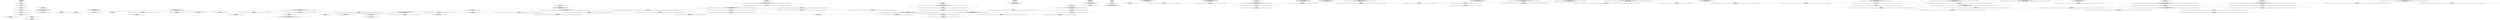 strict digraph "" {
	"<Definition <Atom: <rsp>,
Tags: {<InitialValueTag {Metadata: None}>},
Codeloc: <0x0[0] contextless>,
Data:DataSet<64>: [SP]>>" -> "<Definition <Atom: <rsp>,
Tags: set(),
Codeloc: <0x558b94e41cc7 id=0x558b94e41cc7[4]0x558b94e41cc7(main),>,
Data:DataSet<64>: [SP-0x8]>>";
	"<Definition <Atom: <rsp>,
Tags: set(),
Codeloc: <0x558b94e41cc7 id=0x558b94e41cc7[4]0x558b94e41cc7(main),>,
Data:DataSet<64>: [SP-0x8]>>" -> "<Definition <Atom: <rsp>,
Tags: set(),
Codeloc: <0x558b94e41ccb id=0x558b94e41cc7[17]0x558b94e41cc7(main),>,
Data:DataSet<64>: [\
SP-0x818]>>";
	"<Definition <<Mem SP-0x8<8> (stack)>,
Tags: {<LocalVariableTag {Function: 0x558b94e41cc7, Metadata:{'tagged_by': 'SimEngineRDVEX._\
store_core'}}>},
Codeloc: <0x558b94e41cc7 id=0x558b94e41cc7[5]0x558b94e41cc7(main),>,
Data:DataSet<64>: {<Undefined>}>>" -> "<Definition <Atom: <rbp>,
Tags: set(),
Codeloc: <0x558b94e41cc8 id=0x558b94e41cc7[9]0x558b94e41cc7(main),>,
Data:DataSet<64>: [SP-0x8]>>";
	"<Definition <<Mem SP-0x8<8> (stack)>,
Tags: {<LocalVariableTag {Function: 0x558b94e41cc7, Metadata:{'tagged_by': 'SimEngineRDVEX._\
store_core'}}>},
Codeloc: <0x558b94e41cc7 id=0x558b94e41cc7[5]0x558b94e41cc7(main),>,
Data:DataSet<64>: {<Undefined>}>>" -> "<Definition <Atom: <cc_dep1>,
Tags: set(),
Codeloc: <0x558b94e41ccb id=0x558b94e41cc7[15]0x558b94e41cc7(main),>,
Data:DataSet<64>: [\
SP-0x8]>>";
	"<Definition <<Mem SP-0x8<8> (stack)>,
Tags: {<LocalVariableTag {Function: 0x558b94e41cc7, Metadata:{'tagged_by': 'SimEngineRDVEX._\
store_core'}}>},
Codeloc: <0x558b94e41cc7 id=0x558b94e41cc7[5]0x558b94e41cc7(main),>,
Data:DataSet<64>: {<Undefined>}>>" -> "<Definition <Atom: <rbp>,
Tags: set(),
Codeloc: <0x558b94e41b87 id=0x558b94e41b87[4]0x558b94e41cc7(main),0x558b94e41b2a(userlevel_\
read_file),>,
Data:DataSet<64>: [SP-0x8]>>";
	"<Definition <<Mem SP-0x8<8> (stack)>,
Tags: {<LocalVariableTag {Function: 0x558b94e41cc7, Metadata:{'tagged_by': 'SimEngineRDVEX._\
store_core'}}>},
Codeloc: <0x558b94e41cc7 id=0x558b94e41cc7[5]0x558b94e41cc7(main),>,
Data:DataSet<64>: {<Undefined>}>>" -> "<Definition <Atom: <rbp>,
Tags: set(),
Codeloc: <0x558b94e41b87 id=0x558b94e41b87[4]0x558b94e41cc7(main),0x558b94e41b2a(userlevel_\
read_file),0x558b94e419e0(fopen),0x558b94e41900(puts),0x558b94e419b0(fgets),0x558b94e41920(fclose),0x558b94e41b2a(userlevel_read_\
file),>,
Data:DataSet<64>: [SP-0x8]>>";
	"<Definition <<Mem SP-0x8<8> (stack)>,
Tags: {<LocalVariableTag {Function: 0x558b94e41cc7, Metadata:{'tagged_by': 'SimEngineRDVEX._\
store_core'}}>},
Codeloc: <0x558b94e41cc7 id=0x558b94e41cc7[5]0x558b94e41cc7(main),>,
Data:DataSet<64>: {<Undefined>}>>" -> "<Definition <Atom: <rbp>,
Tags: set(),
Codeloc: <0x558b94e41b87 id=0x558b94e41b87[4]0x558b94e41cc7(main),0x558b94e41b2a(userlevel_\
read_file),0x558b94e419e0(fopen),0x558b94e41900(puts),0x558b94e419b0(fgets),0x558b94e41920(fclose),0x558b94e41b2a(userlevel_read_\
file),0x558b94e419e0(fopen),0x558b94e41900(puts),0x558b94e419b0(fgets),0x558b94e41920(fclose),0x558b94e41b2a(userlevel_read_file),>,
\
Data:DataSet<64>: [SP-0x8]>>";
	"<Definition <Atom: <rsp>,
Tags: set(),
Codeloc: <0x558b94e41ccb id=0x558b94e41cc7[17]0x558b94e41cc7(main),>,
Data:DataSet<64>: [\
SP-0x818]>>" -> "<Definition <Atom: <rsp>,
Tags: set(),
Codeloc: <0x558b94e41cfd id=0x558b94e41cc7[58]0x558b94e41cc7(main),>,
Data:DataSet<64>: [\
SP-0x820]>>";
	"<Definition <Atom: <rdi>,
Tags: {<ParameterTag {Metadata: None}>},
Codeloc: <0x0[0] contextless>,
Data:DataSet<64>: {<Undefined>}>>" -> "<Definition <<Mem SP-0x810<8> (stack)>,
Tags: {<LocalVariableTag {Function: 0x558b94e41cc7, Metadata:{'tagged_by': 'SimEngineRDVEX._\
store_core'}}>},
Codeloc: <0x558b94e41cd2 id=0x558b94e41cc7[23]0x558b94e41cc7(main),>,
Data:DataSet<64>: {<Undefined>}>>";
	"<Definition <Atom: <rsi>,
Tags: {<ParameterTag {Metadata: None}>},
Codeloc: <0x0[0] contextless>,
Data:DataSet<64>: {<Undefined>}>>" -> "<Definition <<Mem SP-0x818<8> (stack)>,
Tags: {<LocalVariableTag {Function: 0x558b94e41cc7, Metadata:{'tagged_by': 'SimEngineRDVEX._\
store_core'}}>},
Codeloc: <0x558b94e41cd9 id=0x558b94e41cc7[29]0x558b94e41cc7(main),>,
Data:DataSet<64>: {<Undefined>}>>";
	"<Definition <<Mem SP-0x818<8> (stack)>,
Tags: {<LocalVariableTag {Function: 0x558b94e41cc7, Metadata:{'tagged_by': 'SimEngineRDVEX._\
store_core'}}>},
Codeloc: <0x558b94e41cd9 id=0x558b94e41cc7[29]0x558b94e41cc7(main),>,
Data:DataSet<64>: {<Undefined>}>>" -> "<Definition <Atom: <rsp>,
Tags: set(),
Codeloc: <0x558b94e41b88 id=0x558b94e41b87[12]0x558b94e41cc7(main),0x558b94e41b2a(userlevel_\
read_file),>,
Data:DataSet<64>: [SP-0x818]>>";
	"<Definition <Atom: <fs>,
Tags: set(),
Codeloc: <0x0[0] contextless>,
Data:DataSet<64>: {<Undefined>}>>" -> "<Definition <Atom: <rax>,
Tags: set(),
Codeloc: <0x558b94e41ce0 id=0x558b94e41cc7[35]0x558b94e41cc7(main),>,
Data:DataSet<64>: {<\
Undefined>}>>";
	"<Definition <Atom: <rax>,
Tags: set(),
Codeloc: <0x558b94e41ce0 id=0x558b94e41cc7[35]0x558b94e41cc7(main),>,
Data:DataSet<64>: {<\
Undefined>}>>" -> "<Definition <<Mem SP-0x10<8> (stack)>,
Tags: {<LocalVariableTag {Function: 0x558b94e41cc7, Metadata:{'tagged_by': 'SimEngineRDVEX._\
store_core'}}>},
Codeloc: <0x558b94e41ce9 id=0x558b94e41cc7[41]0x558b94e41cc7(main),>,
Data:DataSet<64>: {<Undefined>}>>";
	"<Definition <Atom: <rsp>,
Tags: set(),
Codeloc: <0x558b94e41cfd id=0x558b94e41cc7[58]0x558b94e41cc7(main),>,
Data:DataSet<64>: [\
SP-0x820]>>" -> "<Definition <Atom: <rsp>,
Tags: set(),
Codeloc: <0x558b94e41b2a id=0x558b94e41b2a[4]0x558b94e41cc7(main),0x558b94e41b2a(userlevel_\
read_file),>,
Data:DataSet<64>: [SP-0x828]>>";
	"<Definition <Atom: <rsp>,
Tags: set(),
Codeloc: <0x558b94e41b2a id=0x558b94e41b2a[4]0x558b94e41cc7(main),0x558b94e41b2a(userlevel_\
read_file),>,
Data:DataSet<64>: [SP-0x828]>>" -> "<Definition <Atom: <rsp>,
Tags: set(),
Codeloc: <0x558b94e41b2e id=0x558b94e41b2a[17]0x558b94e41cc7(main),0x558b94e41b2a(userlevel_\
read_file),>,
Data:DataSet<64>: [SP-0x848]>>";
	"<Definition <<Mem SP-0x828<8> (stack)>,
Tags: {<LocalVariableTag {Function: 0x558b94e41b2a, Metadata:{'tagged_by': 'SimEngineRDVEX._\
store_core'}}>},
Codeloc: <0x558b94e41b2a id=0x558b94e41b2a[5]0x558b94e41cc7(main),0x558b94e41b2a(userlevel_read_file),>,
Data:DataSet<\
64>: [SP-0x8]>>" -> "<Definition <Atom: <rbp>,
Tags: set(),
Codeloc: <0x558b94e41b2b id=0x558b94e41b2a[9]0x558b94e41cc7(main),0x558b94e41b2a(userlevel_\
read_file),>,
Data:DataSet<64>: [SP-0x828]>>";
	"<Definition <<Mem SP-0x828<8> (stack)>,
Tags: {<LocalVariableTag {Function: 0x558b94e41b2a, Metadata:{'tagged_by': 'SimEngineRDVEX._\
store_core'}}>},
Codeloc: <0x558b94e41b2a id=0x558b94e41b2a[5]0x558b94e41cc7(main),0x558b94e41b2a(userlevel_read_file),>,
Data:DataSet<\
64>: [SP-0x8]>>" -> "<Definition <Atom: <cc_dep1>,
Tags: set(),
Codeloc: <0x558b94e41b2e id=0x558b94e41b2a[15]0x558b94e41cc7(main),0x558b94e41b2a(userlevel_\
read_file),>,
Data:DataSet<64>: [SP-0x828]>>";
	"<Definition <<Mem SP-0x828<8> (stack)>,
Tags: {<LocalVariableTag {Function: 0x558b94e41b2a, Metadata:{'tagged_by': 'SimEngineRDVEX._\
store_core'}}>},
Codeloc: <0x558b94e41b2a id=0x558b94e41b2a[5]0x558b94e41cc7(main),0x558b94e41b2a(userlevel_read_file),>,
Data:DataSet<\
64>: [SP-0x8]>>" -> "<Definition <Atom: <rsp>,
Tags: set(),
Codeloc: <0x558b94e41b87 id=0x558b94e41b87[2]0x558b94e41cc7(main),0x558b94e41b2a(userlevel_\
read_file),>,
Data:DataSet<64>: [SP-0x828]>>";
	"<Definition <<Mem SP-0x828<8> (stack)>,
Tags: {<LocalVariableTag {Function: 0x558b94e41b2a, Metadata:{'tagged_by': 'SimEngineRDVEX._\
store_core'}}>},
Codeloc: <0x558b94e41b2a id=0x558b94e41b2a[5]0x558b94e41cc7(main),0x558b94e41b2a(userlevel_read_file),>,
Data:DataSet<\
64>: [SP-0x8]>>" -> "<Definition <Atom: <rbp>,
Tags: set(),
Codeloc: <0x558b94e41b87 id=0x558b94e41b87[4]0x558b94e41cc7(main),0x558b94e41b2a(userlevel_\
read_file),>,
Data:DataSet<64>: [SP-0x8]>>";
	"<Definition <<Mem SP-0x828<8> (stack)>,
Tags: {<LocalVariableTag {Function: 0x558b94e41b2a, Metadata:{'tagged_by': 'SimEngineRDVEX._\
store_core'}}>},
Codeloc: <0x558b94e41b2a id=0x558b94e41b2a[5]0x558b94e41cc7(main),0x558b94e41b2a(userlevel_read_file),>,
Data:DataSet<\
64>: [SP-0x8]>>" -> "<Definition <Atom: <rsp>,
Tags: set(),
Codeloc: <0x558b94e41d10 id=0x558b94e41d02[9]0x558b94e41cc7(main),>,
Data:DataSet<64>: [SP-0x828]>>";
	"<Definition <Atom: <rbp>,
Tags: set(),
Codeloc: <0x558b94e41b2b id=0x558b94e41b2a[9]0x558b94e41cc7(main),0x558b94e41b2a(userlevel_\
read_file),>,
Data:DataSet<64>: [SP-0x828]>>" -> "<Definition <<Guard 0x558b94e41b58>,
Tags: set(),
Codeloc: <0x558b94e41b56 id=0x558b94e41b4d[20]0x558b94e41cc7(main),0x558b94e41b2a(\
userlevel_read_file),>,
Data:DataSet<1>: ['0x0']>>";
	"<Definition <Atom: <rsp>,
Tags: set(),
Codeloc: <0x558b94e41b2e id=0x558b94e41b2a[17]0x558b94e41cc7(main),0x558b94e41b2a(userlevel_\
read_file),>,
Data:DataSet<64>: [SP-0x848]>>" -> "<Definition <Atom: <rsp>,
Tags: set(),
Codeloc: <0x558b94e41b48 id=0x558b94e41b2a[47]0x558b94e41cc7(main),0x558b94e41b2a(userlevel_\
read_file),>,
Data:DataSet<64>: [SP-0x850]>>";
	"<Definition <Atom: <rdi>,
Tags: set(),
Codeloc: <0x558b94e41cf6 id=0x558b94e41cc7[53]0x558b94e41cc7(main),>,
Data:DataSet<64>: ['\
0x558b94e42030']>>" -> "<Definition <<Mem SP-0x840<8> (stack)>,
Tags: {<LocalVariableTag {Function: 0x558b94e41b2a, Metadata:{'tagged_by': 'SimEngineRDVEX._\
store_core'}}>},
Codeloc: <0x558b94e41b32 id=0x558b94e41b2a[23]0x558b94e41cc7(main),0x558b94e41b2a(userlevel_read_file),>,
Data:\
DataSet<64>: ['0x558b94e42030']>>";
	"<Definition <<Mem SP-0x840<8> (stack)>,
Tags: {<LocalVariableTag {Function: 0x558b94e41b2a, Metadata:{'tagged_by': 'SimEngineRDVEX._\
store_core'}}>},
Codeloc: <0x558b94e41b32 id=0x558b94e41b2a[23]0x558b94e41cc7(main),0x558b94e41b2a(userlevel_read_file),>,
Data:\
DataSet<64>: ['0x558b94e42030']>>" -> "<Definition <Atom: <rax>,
Tags: set(),
Codeloc: <0x558b94e41b3a id=0x558b94e41b2a[35]0x558b94e41cc7(main),0x558b94e41b2a(userlevel_\
read_file),>,
Data:DataSet<64>: ['0x558b94e42030']>>";
	"<Definition <<Mem SP-0x840<8> (stack)>,
Tags: {<LocalVariableTag {Function: 0x558b94e41b2a, Metadata:{'tagged_by': 'SimEngineRDVEX._\
store_core'}}>},
Codeloc: <0x558b94e41b32 id=0x558b94e41b2a[23]0x558b94e41cc7(main),0x558b94e41b2a(userlevel_read_file),>,
Data:\
DataSet<64>: ['0x558b94e42030']>>" -> "<Definition <Atom: <rsp>,
Tags: set(),
Codeloc: <0x558b94e41b89 id=0x558b94e41b89[4]0x558b94e41cc7(main),0x558b94e41b2a(userlevel_\
read_file),0x558b94e419e0(fopen),0x558b94e41900(puts),0x558b94e419b0(fgets),0x558b94e41920(fclose),0x558b94e41b2a(userlevel_read_\
file),0x558b94e419e0(fopen),0x558b94e41900(puts),0x558b94e419b0(fgets),0x558b94e41920(fclose),0x558b94e41b2a(userlevel_read_file),\
0x558b94e419e0(fopen),0x558b94e41900(puts),0x558b94e419b0(fgets),0x558b94e41920(fclose),0x558b94e41b89(userlevel_write_file),>,
\
Data:DataSet<64>: [SP-0x840]>>";
	"<Definition <Atom: <rsi>,
Tags: set(),
Codeloc: <0x558b94e41cef id=0x558b94e41cc7[50]0x558b94e41cc7(main),>,
Data:DataSet<64>: ['\
0x558b950430c0']>>" -> "<Definition <<Mem SP-0x848<8> (stack)>,
Tags: {<LocalVariableTag {Function: 0x558b94e41b2a, Metadata:{'tagged_by': 'SimEngineRDVEX._\
store_core'}}>},
Codeloc: <0x558b94e41b36 id=0x558b94e41b2a[29]0x558b94e41cc7(main),0x558b94e41b2a(userlevel_read_file),>,
Data:\
DataSet<64>: ['0x558b950430c0']>>";
	"<Definition <<Mem SP-0x848<8> (stack)>,
Tags: {<LocalVariableTag {Function: 0x558b94e41b2a, Metadata:{'tagged_by': 'SimEngineRDVEX._\
store_core'}}>},
Codeloc: <0x558b94e41b36 id=0x558b94e41b2a[29]0x558b94e41cc7(main),0x558b94e41b2a(userlevel_read_file),>,
Data:\
DataSet<64>: ['0x558b950430c0']>>" -> "<Definition <Atom: <rax>,
Tags: set(),
Codeloc: <0x558b94e41b6a id=0x558b94e41b66[10]0x558b94e41cc7(main),0x558b94e41b2a(userlevel_\
read_file),>,
Data:DataSet<64>: ['0x558b950430c0']>>";
	"<Definition <Atom: <rax>,
Tags: set(),
Codeloc: <0x558b94e41b3a id=0x558b94e41b2a[35]0x558b94e41cc7(main),0x558b94e41b2a(userlevel_\
read_file),>,
Data:DataSet<64>: ['0x558b94e42030']>>" -> "<Definition <Atom: <rdi>,
Tags: set(),
Codeloc: <0x558b94e41b45 id=0x558b94e41b2a[42]0x558b94e41cc7(main),0x558b94e41b2a(userlevel_\
read_file),>,
Data:DataSet<64>: ['0x558b94e42030']>>";
	"<Definition <Atom: <rax>,
Tags: set(),
Codeloc: <0x558b94e41b3a id=0x558b94e41b2a[35]0x558b94e41cc7(main),0x558b94e41b2a(userlevel_\
read_file),>,
Data:DataSet<64>: ['0x558b94e42030']>>" -> "<Definition <<Mem SP-0x830<8> (stack)>,
Tags: {<LocalVariableTag {Function: 0x558b94e41b2a, Metadata:{'tagged_by': 'SimEngineRDVEX._\
store_core'}}>},
Codeloc: <0x558b94e41b4d id=0x558b94e41b4d[4]0x558b94e41cc7(main),0x558b94e41b2a(userlevel_read_file),>,
Data:DataSet<\
64>: ['0x558b94e42030']>>";
	"<Definition <Atom: <rsp>,
Tags: set(),
Codeloc: <0x558b94e41b48 id=0x558b94e41b2a[47]0x558b94e41cc7(main),0x558b94e41b2a(userlevel_\
read_file),>,
Data:DataSet<64>: [SP-0x850]>>" -> "<Definition <Atom: <rsp>,
Tags: set(),
Codeloc: <0x558b94e41b5f id=0x558b94e41b58[6]0x558b94e41cc7(main),0x558b94e41b2a(userlevel_\
read_file),>,
Data:DataSet<64>: [SP-0x858]>>";
	"<Definition <Atom: <rsp>,
Tags: set(),
Codeloc: <0x558b94e41b48 id=0x558b94e41b2a[47]0x558b94e41cc7(main),0x558b94e41b2a(userlevel_\
read_file),>,
Data:DataSet<64>: [SP-0x850]>>" -> "<Definition <Atom: <rsp>,
Tags: set(),
Codeloc: <0x558b94e41b76 id=0x558b94e41b66[22]0x558b94e41cc7(main),0x558b94e41b2a(userlevel_\
read_file),>,
Data:DataSet<64>: [SP-0x858]>>";
	"<Definition <<Mem SP-0x830<8> (stack)>,
Tags: {<LocalVariableTag {Function: 0x558b94e41b2a, Metadata:{'tagged_by': 'SimEngineRDVEX._\
store_core'}}>},
Codeloc: <0x558b94e41b4d id=0x558b94e41b4d[4]0x558b94e41cc7(main),0x558b94e41b2a(userlevel_read_file),>,
Data:DataSet<\
64>: ['0x558b94e42030']>>" -> "<Definition <Atom: <cc_dep1>,
Tags: set(),
Codeloc: <0x558b94e41b51 id=0x558b94e41b4d[11]0x558b94e41cc7(main),0x558b94e41b2a(userlevel_\
read_file),>,
Data:DataSet<64>: ['0x558b94e42030']>>";
	"<Definition <<Mem SP-0x830<8> (stack)>,
Tags: {<LocalVariableTag {Function: 0x558b94e41b2a, Metadata:{'tagged_by': 'SimEngineRDVEX._\
store_core'}}>},
Codeloc: <0x558b94e41b4d id=0x558b94e41b4d[4]0x558b94e41cc7(main),0x558b94e41b2a(userlevel_read_file),>,
Data:DataSet<\
64>: ['0x558b94e42030']>>" -> "<Definition <<Guard 0x558b94e41b58>,
Tags: set(),
Codeloc: <0x558b94e41b56 id=0x558b94e41b4d[20]0x558b94e41cc7(main),0x558b94e41b2a(\
userlevel_read_file),>,
Data:DataSet<1>: ['0x0']>>";
	"<Definition <<Mem SP-0x830<8> (stack)>,
Tags: {<LocalVariableTag {Function: 0x558b94e41b2a, Metadata:{'tagged_by': 'SimEngineRDVEX._\
store_core'}}>},
Codeloc: <0x558b94e41b4d id=0x558b94e41b4d[4]0x558b94e41cc7(main),0x558b94e41b2a(userlevel_read_file),>,
Data:DataSet<\
64>: ['0x558b94e42030']>>" -> "<Definition <Atom: <rdx>,
Tags: set(),
Codeloc: <0x558b94e41b66 id=0x558b94e41b66[4]0x558b94e41cc7(main),0x558b94e41b2a(userlevel_\
read_file),>,
Data:DataSet<64>: ['0x558b94e42030']>>";
	"<Definition <<Mem SP-0x830<8> (stack)>,
Tags: {<LocalVariableTag {Function: 0x558b94e41b2a, Metadata:{'tagged_by': 'SimEngineRDVEX._\
store_core'}}>},
Codeloc: <0x558b94e41b4d id=0x558b94e41b4d[4]0x558b94e41cc7(main),0x558b94e41b2a(userlevel_read_file),>,
Data:DataSet<\
64>: ['0x558b94e42030']>>" -> "<Definition <Atom: <rax>,
Tags: set(),
Codeloc: <0x558b94e41b7b id=0x558b94e41b7b[4]0x558b94e41cc7(main),0x558b94e41b2a(userlevel_\
read_file),>,
Data:DataSet<64>: ['0x558b94e42030']>>";
	"<Definition <<Mem SP-0x830<8> (stack)>,
Tags: {<LocalVariableTag {Function: 0x558b94e41b2a, Metadata:{'tagged_by': 'SimEngineRDVEX._\
store_core'}}>},
Codeloc: <0x558b94e41b4d id=0x558b94e41b4d[4]0x558b94e41cc7(main),0x558b94e41b2a(userlevel_read_file),>,
Data:DataSet<\
64>: ['0x558b94e42030']>>" -> "<Definition <Atom: <rsp>,
Tags: set(),
Codeloc: <0x558b94e41b2a id=0x558b94e41b2a[4]0x558b94e41cc7(main),0x558b94e41b2a(userlevel_\
read_file),0x558b94e419e0(fopen),0x558b94e41900(puts),0x558b94e419b0(fgets),0x558b94e41920(fclose),0x558b94e41b2a(userlevel_read_\
file),>,
Data:DataSet<64>: [SP-0x830]>>";
	"<Definition <<Mem SP-0x830<8> (stack)>,
Tags: {<LocalVariableTag {Function: 0x558b94e41b2a, Metadata:{'tagged_by': 'SimEngineRDVEX._\
store_core'}}>},
Codeloc: <0x558b94e41b4d id=0x558b94e41b4d[4]0x558b94e41cc7(main),0x558b94e41b2a(userlevel_read_file),>,
Data:DataSet<\
64>: ['0x558b94e42030']>>" -> "<Definition <Atom: <rsp>,
Tags: set(),
Codeloc: <0x558b94e41d23 id=0x558b94e41d15[9]0x558b94e41cc7(main),>,
Data:DataSet<64>: [SP-0x830]>>";
	"<Definition <Atom: <rdx>,
Tags: set(),
Codeloc: <0x558b94e41b66 id=0x558b94e41b66[4]0x558b94e41cc7(main),0x558b94e41b2a(userlevel_\
read_file),>,
Data:DataSet<64>: ['0x558b94e42030']>>" -> "<Definition <<Mem 0x558b950430c0<100>>,
Tags: {<ParameterTag {Function: 0x558b94e419b0, Metadata:{'tagged_by': 'fgets', 'mem_addr': \
94057988894912, 'mem_sz': 100}}>},
Codeloc: <0x558b95100068 id=0x558b95100068[0]0x558b94e41cc7(main),0x558b94e41b2a(userlevel_read_\
file),0x558b94e419e0(fopen),0x558b94e41900(puts),0x558b94e419b0(fgets),>,
Data:<Undefined>>>";
	"<Definition <Atom: <rax>,
Tags: set(),
Codeloc: <0x558b94e41b6a id=0x558b94e41b66[10]0x558b94e41cc7(main),0x558b94e41b2a(userlevel_\
read_file),>,
Data:DataSet<64>: ['0x558b950430c0']>>" -> "<Definition <Atom: <rdi>,
Tags: set(),
Codeloc: <0x558b94e41b73 id=0x558b94e41b66[17]0x558b94e41cc7(main),0x558b94e41b2a(userlevel_\
read_file),>,
Data:DataSet<64>: ['0x558b950430c0']>>";
	"<Definition <Atom: <rdi>,
Tags: set(),
Codeloc: <0x558b94e41b73 id=0x558b94e41b66[17]0x558b94e41cc7(main),0x558b94e41b2a(userlevel_\
read_file),>,
Data:DataSet<64>: ['0x558b950430c0']>>" -> "<Definition <<Mem 0x558b950430c0<100>>,
Tags: {<ParameterTag {Function: 0x558b94e419b0, Metadata:{'tagged_by': 'fgets', 'mem_addr': \
94057988894912, 'mem_sz': 100}}>},
Codeloc: <0x558b95100068 id=0x558b95100068[0]0x558b94e41cc7(main),0x558b94e41b2a(userlevel_read_\
file),0x558b94e419e0(fopen),0x558b94e41900(puts),0x558b94e419b0(fgets),>,
Data:<Undefined>>>";
	"<Definition <Atom: <rsp>,
Tags: set(),
Codeloc: <0x558b94e41b76 id=0x558b94e41b66[22]0x558b94e41cc7(main),0x558b94e41b2a(userlevel_\
read_file),>,
Data:DataSet<64>: [SP-0x858]>>" -> "<Definition <Atom: <rsp>,
Tags: set(),
Codeloc: <0x558b94e41b82 id=0x558b94e41b7b[13]0x558b94e41cc7(main),0x558b94e41b2a(userlevel_\
read_file),>,
Data:DataSet<64>: [SP-0x860]>>";
	"<Definition <Atom: <rsi>,
Tags: set(),
Codeloc: <0x558b94e41b6e id=0x558b94e41b66[13]0x558b94e41cc7(main),0x558b94e41b2a(userlevel_\
read_file),>,
Data:DataSet<64>: ['0x64']>>" -> "<Definition <<Mem 0x558b950430c0<100>>,
Tags: {<ParameterTag {Function: 0x558b94e419b0, Metadata:{'tagged_by': 'fgets', 'mem_addr': \
94057988894912, 'mem_sz': 100}}>},
Codeloc: <0x558b95100068 id=0x558b95100068[0]0x558b94e41cc7(main),0x558b94e41b2a(userlevel_read_\
file),0x558b94e419e0(fopen),0x558b94e41900(puts),0x558b94e419b0(fgets),>,
Data:<Undefined>>>";
	"<Definition <Atom: <rax>,
Tags: set(),
Codeloc: <0x558b94e41b7b id=0x558b94e41b7b[4]0x558b94e41cc7(main),0x558b94e41b2a(userlevel_\
read_file),>,
Data:DataSet<64>: ['0x558b94e42030']>>" -> "<Definition <Atom: <rdi>,
Tags: set(),
Codeloc: <0x558b94e41b7f id=0x558b94e41b7b[8]0x558b94e41cc7(main),0x558b94e41b2a(userlevel_\
read_file),>,
Data:DataSet<64>: ['0x558b94e42030']>>";
	"<Definition <<Mem SP-0x820<8> (stack)>,
Tags: {<LocalVariableTag {Function: 0x558b94e41cc7, Metadata:{'tagged_by': 'SimEngineRDVEX._\
store_core'}}>},
Codeloc: <0x558b94e41cfd id=0x558b94e41cc7[59]0x558b94e41cc7(main),>,
Data:DataSet<64>: ['0x558b94e41d02']>>" -> "<Definition <Atom: <rsp>,
Tags: set(),
Codeloc: <0x558b94e41b87 id=0x558b94e41b87[6]0x558b94e41cc7(main),0x558b94e41b2a(userlevel_\
read_file),>,
Data:DataSet<64>: [SP-0x820]>>";
	"<Definition <<Mem SP-0x820<8> (stack)>,
Tags: {<LocalVariableTag {Function: 0x558b94e41cc7, Metadata:{'tagged_by': 'SimEngineRDVEX._\
store_core'}}>},
Codeloc: <0x558b94e41cfd id=0x558b94e41cc7[59]0x558b94e41cc7(main),>,
Data:DataSet<64>: ['0x558b94e41d02']>>" -> "<Definition <Atom: <rsp>,
Tags: set(),
Codeloc: <0x558b94e41b88 id=0x558b94e41b87[12]0x558b94e41cc7(main),0x558b94e41b2a(userlevel_\
read_file),0x558b94e419e0(fopen),0x558b94e41900(puts),0x558b94e419b0(fgets),0x558b94e41920(fclose),0x558b94e41b2a(userlevel_read_\
file),>,
Data:DataSet<64>: [SP-0x820]>>";
	"<Definition <<Mem SP-0x830<8> (stack)>,
Tags: {<LocalVariableTag {Function: 0x558b94e41b2a, Metadata:{'tagged_by': 'SimEngineRDVEX._\
store_core'}}>},
Codeloc: <0x558b94e41b2a id=0x558b94e41b2a[5]0x558b94e41cc7(main),0x558b94e41b2a(userlevel_read_file),0x558b94e419e0(\
fopen),0x558b94e41900(puts),0x558b94e419b0(fgets),0x558b94e41920(fclose),0x558b94e41b2a(userlevel_read_file),>,
Data:DataSet<64>: [\
SP-0x8]>>" -> "<Definition <Atom: <rbp>,
Tags: set(),
Codeloc: <0x558b94e41b2b id=0x558b94e41b2a[9]0x558b94e41cc7(main),0x558b94e41b2a(userlevel_\
read_file),0x558b94e419e0(fopen),0x558b94e41900(puts),0x558b94e419b0(fgets),0x558b94e41920(fclose),0x558b94e41b2a(userlevel_read_\
file),>,
Data:DataSet<64>: [SP-0x830]>>";
	"<Definition <<Mem SP-0x830<8> (stack)>,
Tags: {<LocalVariableTag {Function: 0x558b94e41b2a, Metadata:{'tagged_by': 'SimEngineRDVEX._\
store_core'}}>},
Codeloc: <0x558b94e41b2a id=0x558b94e41b2a[5]0x558b94e41cc7(main),0x558b94e41b2a(userlevel_read_file),0x558b94e419e0(\
fopen),0x558b94e41900(puts),0x558b94e419b0(fgets),0x558b94e41920(fclose),0x558b94e41b2a(userlevel_read_file),>,
Data:DataSet<64>: [\
SP-0x8]>>" -> "<Definition <Atom: <cc_dep1>,
Tags: set(),
Codeloc: <0x558b94e41b2e id=0x558b94e41b2a[15]0x558b94e41cc7(main),0x558b94e41b2a(userlevel_\
read_file),0x558b94e419e0(fopen),0x558b94e41900(puts),0x558b94e419b0(fgets),0x558b94e41920(fclose),0x558b94e41b2a(userlevel_read_\
file),>,
Data:DataSet<64>: [SP-0x830]>>";
	"<Definition <<Mem SP-0x830<8> (stack)>,
Tags: {<LocalVariableTag {Function: 0x558b94e41b2a, Metadata:{'tagged_by': 'SimEngineRDVEX._\
store_core'}}>},
Codeloc: <0x558b94e41b2a id=0x558b94e41b2a[5]0x558b94e41cc7(main),0x558b94e41b2a(userlevel_read_file),0x558b94e419e0(\
fopen),0x558b94e41900(puts),0x558b94e419b0(fgets),0x558b94e41920(fclose),0x558b94e41b2a(userlevel_read_file),>,
Data:DataSet<64>: [\
SP-0x8]>>" -> "<Definition <Atom: <rsp>,
Tags: set(),
Codeloc: <0x558b94e41b87 id=0x558b94e41b87[2]0x558b94e41cc7(main),0x558b94e41b2a(userlevel_\
read_file),0x558b94e419e0(fopen),0x558b94e41900(puts),0x558b94e419b0(fgets),0x558b94e41920(fclose),0x558b94e41b2a(userlevel_read_\
file),>,
Data:DataSet<64>: [SP-0x830]>>";
	"<Definition <<Mem SP-0x830<8> (stack)>,
Tags: {<LocalVariableTag {Function: 0x558b94e41b2a, Metadata:{'tagged_by': 'SimEngineRDVEX._\
store_core'}}>},
Codeloc: <0x558b94e41b2a id=0x558b94e41b2a[5]0x558b94e41cc7(main),0x558b94e41b2a(userlevel_read_file),0x558b94e419e0(\
fopen),0x558b94e41900(puts),0x558b94e419b0(fgets),0x558b94e41920(fclose),0x558b94e41b2a(userlevel_read_file),>,
Data:DataSet<64>: [\
SP-0x8]>>" -> "<Definition <Atom: <rbp>,
Tags: set(),
Codeloc: <0x558b94e41b87 id=0x558b94e41b87[4]0x558b94e41cc7(main),0x558b94e41b2a(userlevel_\
read_file),0x558b94e419e0(fopen),0x558b94e41900(puts),0x558b94e419b0(fgets),0x558b94e41920(fclose),0x558b94e41b2a(userlevel_read_\
file),>,
Data:DataSet<64>: [SP-0x8]>>";
	"<Definition <<Mem SP-0x830<8> (stack)>,
Tags: {<LocalVariableTag {Function: 0x558b94e41b2a, Metadata:{'tagged_by': 'SimEngineRDVEX._\
store_core'}}>},
Codeloc: <0x558b94e41b2a id=0x558b94e41b2a[5]0x558b94e41cc7(main),0x558b94e41b2a(userlevel_read_file),0x558b94e419e0(\
fopen),0x558b94e41900(puts),0x558b94e419b0(fgets),0x558b94e41920(fclose),0x558b94e41b2a(userlevel_read_file),>,
Data:DataSet<64>: [\
SP-0x8]>>" -> "<Definition <Atom: <rsp>,
Tags: set(),
Codeloc: <0x558b94e41d23 id=0x558b94e41d15[9]0x558b94e41cc7(main),>,
Data:DataSet<64>: [SP-0x830]>>";
	"<Definition <Atom: <rbp>,
Tags: set(),
Codeloc: <0x558b94e41b2b id=0x558b94e41b2a[9]0x558b94e41cc7(main),0x558b94e41b2a(userlevel_\
read_file),0x558b94e419e0(fopen),0x558b94e41900(puts),0x558b94e419b0(fgets),0x558b94e41920(fclose),0x558b94e41b2a(userlevel_read_\
file),>,
Data:DataSet<64>: [SP-0x830]>>" -> "<Definition <<Guard 0x558b94e41b58>,
Tags: set(),
Codeloc: <0x558b94e41b56 id=0x558b94e41b4d[20]0x558b94e41cc7(main),0x558b94e41b2a(\
userlevel_read_file),0x558b94e419e0(fopen),0x558b94e41900(puts),0x558b94e419b0(fgets),0x558b94e41920(fclose),0x558b94e41b2a(userlevel_\
read_file),>,
Data:DataSet<1>: ['0x0']>>";
	"<Definition <<Mem SP-0x850<8> (stack)>,
Tags: {<LocalVariableTag {Function: 0x558b94e41b2a, Metadata:{'tagged_by': 'SimEngineRDVEX._\
store_core'}}>},
Codeloc: <0x558b94e41b48 id=0x558b94e41b2a[48]0x558b94e41cc7(main),0x558b94e41b2a(userlevel_read_file),>,
Data:\
DataSet<64>: ['0x558b94e41b4d']>>" -> "<Definition <Atom: <rsp>,
Tags: set(),
Codeloc: <0x558b94e41b2e id=0x558b94e41b2a[17]0x558b94e41cc7(main),0x558b94e41b2a(userlevel_\
read_file),0x558b94e419e0(fopen),0x558b94e41900(puts),0x558b94e419b0(fgets),0x558b94e41920(fclose),0x558b94e41b2a(userlevel_read_\
file),>,
Data:DataSet<64>: [SP-0x850]>>";
	"<Definition <Atom: <rdi>,
Tags: set(),
Codeloc: <0x558b94e41d09 id=0x558b94e41d02[4]0x558b94e41cc7(main),>,
Data:DataSet<64>: ['\
0x558b94e42058']>>" -> "<Definition <<Mem SP-0x848<8> (stack)>,
Tags: {<LocalVariableTag {Function: 0x558b94e41b2a, Metadata:{'tagged_by': 'SimEngineRDVEX._\
store_core'}}>},
Codeloc: <0x558b94e41b32 id=0x558b94e41b2a[23]0x558b94e41cc7(main),0x558b94e41b2a(userlevel_read_file),0x558b94e419e0(\
fopen),0x558b94e41900(puts),0x558b94e419b0(fgets),0x558b94e41920(fclose),0x558b94e41b2a(userlevel_read_file),>,
Data:DataSet<64>: ['\
0x558b94e42058']>>";
	"<Definition <<Mem SP-0x848<8> (stack)>,
Tags: {<LocalVariableTag {Function: 0x558b94e41b2a, Metadata:{'tagged_by': 'SimEngineRDVEX._\
store_core'}}>},
Codeloc: <0x558b94e41b32 id=0x558b94e41b2a[23]0x558b94e41cc7(main),0x558b94e41b2a(userlevel_read_file),0x558b94e419e0(\
fopen),0x558b94e41900(puts),0x558b94e419b0(fgets),0x558b94e41920(fclose),0x558b94e41b2a(userlevel_read_file),>,
Data:DataSet<64>: ['\
0x558b94e42058']>>" -> "<Definition <Atom: <rax>,
Tags: set(),
Codeloc: <0x558b94e41b3a id=0x558b94e41b2a[35]0x558b94e41cc7(main),0x558b94e41b2a(userlevel_\
read_file),0x558b94e419e0(fopen),0x558b94e41900(puts),0x558b94e419b0(fgets),0x558b94e41920(fclose),0x558b94e41b2a(userlevel_read_\
file),>,
Data:DataSet<64>: ['0x558b94e42058']>>";
	"<Definition <Atom: <rsi>,
Tags: set(),
Codeloc: <0x558b94e41d02 id=0x558b94e41d02[1]0x558b94e41cc7(main),>,
Data:DataSet<64>: ['\
0x558b950430c0']>>" -> "<Definition <<Mem SP-0x850<8> (stack)>,
Tags: {<LocalVariableTag {Function: 0x558b94e41b2a, Metadata:{'tagged_by': 'SimEngineRDVEX._\
store_core'}}>},
Codeloc: <0x558b94e41b36 id=0x558b94e41b2a[29]0x558b94e41cc7(main),0x558b94e41b2a(userlevel_read_file),0x558b94e419e0(\
fopen),0x558b94e41900(puts),0x558b94e419b0(fgets),0x558b94e41920(fclose),0x558b94e41b2a(userlevel_read_file),>,
Data:DataSet<64>: ['\
0x558b950430c0']>>";
	"<Definition <<Mem SP-0x850<8> (stack)>,
Tags: {<LocalVariableTag {Function: 0x558b94e41b2a, Metadata:{'tagged_by': 'SimEngineRDVEX._\
store_core'}}>},
Codeloc: <0x558b94e41b36 id=0x558b94e41b2a[29]0x558b94e41cc7(main),0x558b94e41b2a(userlevel_read_file),0x558b94e419e0(\
fopen),0x558b94e41900(puts),0x558b94e419b0(fgets),0x558b94e41920(fclose),0x558b94e41b2a(userlevel_read_file),>,
Data:DataSet<64>: ['\
0x558b950430c0']>>" -> "<Definition <Atom: <rax>,
Tags: set(),
Codeloc: <0x558b94e41b6a id=0x558b94e41b66[10]0x558b94e41cc7(main),0x558b94e41b2a(userlevel_\
read_file),0x558b94e419e0(fopen),0x558b94e41900(puts),0x558b94e419b0(fgets),0x558b94e41920(fclose),0x558b94e41b2a(userlevel_read_\
file),>,
Data:DataSet<64>: ['0x558b950430c0']>>";
	"<Definition <Atom: <rax>,
Tags: set(),
Codeloc: <0x558b94e41b3a id=0x558b94e41b2a[35]0x558b94e41cc7(main),0x558b94e41b2a(userlevel_\
read_file),0x558b94e419e0(fopen),0x558b94e41900(puts),0x558b94e419b0(fgets),0x558b94e41920(fclose),0x558b94e41b2a(userlevel_read_\
file),>,
Data:DataSet<64>: ['0x558b94e42058']>>" -> "<Definition <Atom: <rdi>,
Tags: set(),
Codeloc: <0x558b94e41b45 id=0x558b94e41b2a[42]0x558b94e41cc7(main),0x558b94e41b2a(userlevel_\
read_file),0x558b94e419e0(fopen),0x558b94e41900(puts),0x558b94e419b0(fgets),0x558b94e41920(fclose),0x558b94e41b2a(userlevel_read_\
file),>,
Data:DataSet<64>: ['0x558b94e42058']>>";
	"<Definition <Atom: <rax>,
Tags: set(),
Codeloc: <0x558b94e41b3a id=0x558b94e41b2a[35]0x558b94e41cc7(main),0x558b94e41b2a(userlevel_\
read_file),0x558b94e419e0(fopen),0x558b94e41900(puts),0x558b94e419b0(fgets),0x558b94e41920(fclose),0x558b94e41b2a(userlevel_read_\
file),>,
Data:DataSet<64>: ['0x558b94e42058']>>" -> "<Definition <<Mem SP-0x838<8> (stack)>,
Tags: {<LocalVariableTag {Function: 0x558b94e41b2a, Metadata:{'tagged_by': 'SimEngineRDVEX._\
store_core'}}>},
Codeloc: <0x558b94e41b4d id=0x558b94e41b4d[4]0x558b94e41cc7(main),0x558b94e41b2a(userlevel_read_file),0x558b94e419e0(\
fopen),0x558b94e41900(puts),0x558b94e419b0(fgets),0x558b94e41920(fclose),0x558b94e41b2a(userlevel_read_file),>,
Data:DataSet<64>: ['\
0x558b94e42058']>>";
	"<Definition <<Mem SP-0x858<8> (stack)>,
Tags: {<LocalVariableTag {Function: 0x558b94e41b2a, Metadata:{'tagged_by': 'SimEngineRDVEX._\
store_core'}}>},
Codeloc: <0x558b94e41b76 id=0x558b94e41b66[23]0x558b94e41cc7(main),0x558b94e41b2a(userlevel_read_file),>,
Data:\
DataSet<64>: ['0x558b94e41b7b']>>" -> "<Definition <Atom: <rsp>,
Tags: set(),
Codeloc: <0x558b94e41b48 id=0x558b94e41b2a[47]0x558b94e41cc7(main),0x558b94e41b2a(userlevel_\
read_file),0x558b94e419e0(fopen),0x558b94e41900(puts),0x558b94e419b0(fgets),0x558b94e41920(fclose),0x558b94e41b2a(userlevel_read_\
file),>,
Data:DataSet<64>: [SP-0x858]>>";
	"<Definition <<Mem SP-0x858<8> (stack)>,
Tags: {<LocalVariableTag {Function: 0x558b94e41b2a, Metadata:{'tagged_by': 'SimEngineRDVEX._\
store_core'}}>},
Codeloc: <0x558b94e41b76 id=0x558b94e41b66[23]0x558b94e41cc7(main),0x558b94e41b2a(userlevel_read_file),>,
Data:\
DataSet<64>: ['0x558b94e41b7b']>>" -> "<Definition <Atom: <rsp>,
Tags: set(),
Codeloc: <0x558b94e41b2e id=0x558b94e41b2a[17]0x558b94e41cc7(main),0x558b94e41b2a(userlevel_\
read_file),0x558b94e419e0(fopen),0x558b94e41900(puts),0x558b94e419b0(fgets),0x558b94e41920(fclose),0x558b94e41b2a(userlevel_read_\
file),0x558b94e419e0(fopen),0x558b94e41900(puts),0x558b94e419b0(fgets),0x558b94e41920(fclose),0x558b94e41b2a(userlevel_read_file),>,
\
Data:DataSet<64>: [SP-0x858]>>";
	"<Definition <<Mem SP-0x858<8> (stack)>,
Tags: {<LocalVariableTag {Function: 0x558b94e41b2a, Metadata:{'tagged_by': 'SimEngineRDVEX._\
store_core'}}>},
Codeloc: <0x558b94e41b5f id=0x558b94e41b58[7]0x558b94e41cc7(main),0x558b94e41b2a(userlevel_read_file),>,
Data:DataSet<\
64>: ['0x558b94e41b64']>>" -> "<Definition <Atom: <rsp>,
Tags: set(),
Codeloc: <0x558b94e41b48 id=0x558b94e41b2a[47]0x558b94e41cc7(main),0x558b94e41b2a(userlevel_\
read_file),0x558b94e419e0(fopen),0x558b94e41900(puts),0x558b94e419b0(fgets),0x558b94e41920(fclose),0x558b94e41b2a(userlevel_read_\
file),>,
Data:DataSet<64>: [SP-0x858]>>";
	"<Definition <<Mem SP-0x858<8> (stack)>,
Tags: {<LocalVariableTag {Function: 0x558b94e41b2a, Metadata:{'tagged_by': 'SimEngineRDVEX._\
store_core'}}>},
Codeloc: <0x558b94e41b5f id=0x558b94e41b58[7]0x558b94e41cc7(main),0x558b94e41b2a(userlevel_read_file),>,
Data:DataSet<\
64>: ['0x558b94e41b64']>>" -> "<Definition <Atom: <rsp>,
Tags: set(),
Codeloc: <0x558b94e41b2e id=0x558b94e41b2a[17]0x558b94e41cc7(main),0x558b94e41b2a(userlevel_\
read_file),0x558b94e419e0(fopen),0x558b94e41900(puts),0x558b94e419b0(fgets),0x558b94e41920(fclose),0x558b94e41b2a(userlevel_read_\
file),0x558b94e419e0(fopen),0x558b94e41900(puts),0x558b94e419b0(fgets),0x558b94e41920(fclose),0x558b94e41b2a(userlevel_read_file),>,
\
Data:DataSet<64>: [SP-0x858]>>";
	"<Definition <<Mem SP-0x838<8> (stack)>,
Tags: {<LocalVariableTag {Function: 0x558b94e41b2a, Metadata:{'tagged_by': 'SimEngineRDVEX._\
store_core'}}>},
Codeloc: <0x558b94e41b4d id=0x558b94e41b4d[4]0x558b94e41cc7(main),0x558b94e41b2a(userlevel_read_file),0x558b94e419e0(\
fopen),0x558b94e41900(puts),0x558b94e419b0(fgets),0x558b94e41920(fclose),0x558b94e41b2a(userlevel_read_file),>,
Data:DataSet<64>: ['\
0x558b94e42058']>>" -> "<Definition <Atom: <cc_dep1>,
Tags: set(),
Codeloc: <0x558b94e41b51 id=0x558b94e41b4d[11]0x558b94e41cc7(main),0x558b94e41b2a(userlevel_\
read_file),0x558b94e419e0(fopen),0x558b94e41900(puts),0x558b94e419b0(fgets),0x558b94e41920(fclose),0x558b94e41b2a(userlevel_read_\
file),>,
Data:DataSet<64>: ['0x558b94e42058']>>";
	"<Definition <<Mem SP-0x838<8> (stack)>,
Tags: {<LocalVariableTag {Function: 0x558b94e41b2a, Metadata:{'tagged_by': 'SimEngineRDVEX._\
store_core'}}>},
Codeloc: <0x558b94e41b4d id=0x558b94e41b4d[4]0x558b94e41cc7(main),0x558b94e41b2a(userlevel_read_file),0x558b94e419e0(\
fopen),0x558b94e41900(puts),0x558b94e419b0(fgets),0x558b94e41920(fclose),0x558b94e41b2a(userlevel_read_file),>,
Data:DataSet<64>: ['\
0x558b94e42058']>>" -> "<Definition <<Guard 0x558b94e41b58>,
Tags: set(),
Codeloc: <0x558b94e41b56 id=0x558b94e41b4d[20]0x558b94e41cc7(main),0x558b94e41b2a(\
userlevel_read_file),0x558b94e419e0(fopen),0x558b94e41900(puts),0x558b94e419b0(fgets),0x558b94e41920(fclose),0x558b94e41b2a(userlevel_\
read_file),>,
Data:DataSet<1>: ['0x0']>>";
	"<Definition <<Mem SP-0x838<8> (stack)>,
Tags: {<LocalVariableTag {Function: 0x558b94e41b2a, Metadata:{'tagged_by': 'SimEngineRDVEX._\
store_core'}}>},
Codeloc: <0x558b94e41b4d id=0x558b94e41b4d[4]0x558b94e41cc7(main),0x558b94e41b2a(userlevel_read_file),0x558b94e419e0(\
fopen),0x558b94e41900(puts),0x558b94e419b0(fgets),0x558b94e41920(fclose),0x558b94e41b2a(userlevel_read_file),>,
Data:DataSet<64>: ['\
0x558b94e42058']>>" -> "<Definition <Atom: <rdx>,
Tags: set(),
Codeloc: <0x558b94e41b66 id=0x558b94e41b66[4]0x558b94e41cc7(main),0x558b94e41b2a(userlevel_\
read_file),0x558b94e419e0(fopen),0x558b94e41900(puts),0x558b94e419b0(fgets),0x558b94e41920(fclose),0x558b94e41b2a(userlevel_read_\
file),>,
Data:DataSet<64>: ['0x558b94e42058']>>";
	"<Definition <<Mem SP-0x838<8> (stack)>,
Tags: {<LocalVariableTag {Function: 0x558b94e41b2a, Metadata:{'tagged_by': 'SimEngineRDVEX._\
store_core'}}>},
Codeloc: <0x558b94e41b4d id=0x558b94e41b4d[4]0x558b94e41cc7(main),0x558b94e41b2a(userlevel_read_file),0x558b94e419e0(\
fopen),0x558b94e41900(puts),0x558b94e419b0(fgets),0x558b94e41920(fclose),0x558b94e41b2a(userlevel_read_file),>,
Data:DataSet<64>: ['\
0x558b94e42058']>>" -> "<Definition <Atom: <rax>,
Tags: set(),
Codeloc: <0x558b94e41b7b id=0x558b94e41b7b[4]0x558b94e41cc7(main),0x558b94e41b2a(userlevel_\
read_file),0x558b94e419e0(fopen),0x558b94e41900(puts),0x558b94e419b0(fgets),0x558b94e41920(fclose),0x558b94e41b2a(userlevel_read_\
file),>,
Data:DataSet<64>: ['0x558b94e42058']>>";
	"<Definition <<Mem SP-0x838<8> (stack)>,
Tags: {<LocalVariableTag {Function: 0x558b94e41b2a, Metadata:{'tagged_by': 'SimEngineRDVEX._\
store_core'}}>},
Codeloc: <0x558b94e41b4d id=0x558b94e41b4d[4]0x558b94e41cc7(main),0x558b94e41b2a(userlevel_read_file),0x558b94e419e0(\
fopen),0x558b94e41900(puts),0x558b94e419b0(fgets),0x558b94e41920(fclose),0x558b94e41b2a(userlevel_read_file),>,
Data:DataSet<64>: ['\
0x558b94e42058']>>" -> "<Definition <Atom: <rsp>,
Tags: set(),
Codeloc: <0x558b94e41b2a id=0x558b94e41b2a[4]0x558b94e41cc7(main),0x558b94e41b2a(userlevel_\
read_file),0x558b94e419e0(fopen),0x558b94e41900(puts),0x558b94e419b0(fgets),0x558b94e41920(fclose),0x558b94e41b2a(userlevel_read_\
file),0x558b94e419e0(fopen),0x558b94e41900(puts),0x558b94e419b0(fgets),0x558b94e41920(fclose),0x558b94e41b2a(userlevel_read_file),>,
\
Data:DataSet<64>: [SP-0x838]>>";
	"<Definition <<Mem SP-0x838<8> (stack)>,
Tags: {<LocalVariableTag {Function: 0x558b94e41b2a, Metadata:{'tagged_by': 'SimEngineRDVEX._\
store_core'}}>},
Codeloc: <0x558b94e41b4d id=0x558b94e41b4d[4]0x558b94e41cc7(main),0x558b94e41b2a(userlevel_read_file),0x558b94e419e0(\
fopen),0x558b94e41900(puts),0x558b94e419b0(fgets),0x558b94e41920(fclose),0x558b94e41b2a(userlevel_read_file),>,
Data:DataSet<64>: ['\
0x558b94e42058']>>" -> "<Definition <Atom: <rsp>,
Tags: set(),
Codeloc: <0x558b94e41d36 id=0x558b94e41d28[9]0x558b94e41cc7(main),>,
Data:DataSet<64>: [SP-0x838]>>";
	"<Definition <<Mem SP-0x860<8> (stack)>,
Tags: {<LocalVariableTag {Function: 0x558b94e41b2a, Metadata:{'tagged_by': 'SimEngineRDVEX._\
store_core'}}>},
Codeloc: <0x558b94e41b82 id=0x558b94e41b7b[14]0x558b94e41cc7(main),0x558b94e41b2a(userlevel_read_file),>,
Data:\
DataSet<64>: ['0x558b94e41b87']>>" -> "<Definition <Atom: <rsp>,
Tags: set(),
Codeloc: <0x558b94e41b5f id=0x558b94e41b58[6]0x558b94e41cc7(main),0x558b94e41b2a(userlevel_\
read_file),0x558b94e419e0(fopen),0x558b94e41900(puts),0x558b94e419b0(fgets),0x558b94e41920(fclose),0x558b94e41b2a(userlevel_read_\
file),>,
Data:DataSet<64>: [SP-0x860]>>";
	"<Definition <<Mem SP-0x860<8> (stack)>,
Tags: {<LocalVariableTag {Function: 0x558b94e41b2a, Metadata:{'tagged_by': 'SimEngineRDVEX._\
store_core'}}>},
Codeloc: <0x558b94e41b82 id=0x558b94e41b7b[14]0x558b94e41cc7(main),0x558b94e41b2a(userlevel_read_file),>,
Data:\
DataSet<64>: ['0x558b94e41b87']>>" -> "<Definition <Atom: <rsp>,
Tags: set(),
Codeloc: <0x558b94e41b76 id=0x558b94e41b66[22]0x558b94e41cc7(main),0x558b94e41b2a(userlevel_\
read_file),0x558b94e419e0(fopen),0x558b94e41900(puts),0x558b94e419b0(fgets),0x558b94e41920(fclose),0x558b94e41b2a(userlevel_read_\
file),>,
Data:DataSet<64>: [SP-0x860]>>";
	"<Definition <<Mem SP-0x860<8> (stack)>,
Tags: {<LocalVariableTag {Function: 0x558b94e41b2a, Metadata:{'tagged_by': 'SimEngineRDVEX._\
store_core'}}>},
Codeloc: <0x558b94e41b82 id=0x558b94e41b7b[14]0x558b94e41cc7(main),0x558b94e41b2a(userlevel_read_file),>,
Data:\
DataSet<64>: ['0x558b94e41b87']>>" -> "<Definition <Atom: <rsp>,
Tags: set(),
Codeloc: <0x558b94e41b48 id=0x558b94e41b2a[47]0x558b94e41cc7(main),0x558b94e41b2a(userlevel_\
read_file),0x558b94e419e0(fopen),0x558b94e41900(puts),0x558b94e419b0(fgets),0x558b94e41920(fclose),0x558b94e41b2a(userlevel_read_\
file),0x558b94e419e0(fopen),0x558b94e41900(puts),0x558b94e419b0(fgets),0x558b94e41920(fclose),0x558b94e41b2a(userlevel_read_file),>,
\
Data:DataSet<64>: [SP-0x860]>>";
	"<Definition <<Mem SP-0x860<8> (stack)>,
Tags: {<LocalVariableTag {Function: 0x558b94e41b2a, Metadata:{'tagged_by': 'SimEngineRDVEX._\
store_core'}}>},
Codeloc: <0x558b94e41b82 id=0x558b94e41b7b[14]0x558b94e41cc7(main),0x558b94e41b2a(userlevel_read_file),>,
Data:\
DataSet<64>: ['0x558b94e41b87']>>" -> "<Definition <Atom: <rsp>,
Tags: set(),
Codeloc: <0x558b94e41b8d id=0x558b94e41b89[17]0x558b94e41cc7(main),0x558b94e41b2a(userlevel_\
read_file),0x558b94e419e0(fopen),0x558b94e41900(puts),0x558b94e419b0(fgets),0x558b94e41920(fclose),0x558b94e41b2a(userlevel_read_\
file),0x558b94e419e0(fopen),0x558b94e41900(puts),0x558b94e419b0(fgets),0x558b94e41920(fclose),0x558b94e41b2a(userlevel_read_file),\
0x558b94e419e0(fopen),0x558b94e41900(puts),0x558b94e419b0(fgets),0x558b94e41920(fclose),0x558b94e41b89(userlevel_write_file),>,
\
Data:DataSet<64>: [SP-0x860]>>";
	"<Definition <Atom: <rax>,
Tags: set(),
Codeloc: <0x558b94e41b6a id=0x558b94e41b66[10]0x558b94e41cc7(main),0x558b94e41b2a(userlevel_\
read_file),0x558b94e419e0(fopen),0x558b94e41900(puts),0x558b94e419b0(fgets),0x558b94e41920(fclose),0x558b94e41b2a(userlevel_read_\
file),>,
Data:DataSet<64>: ['0x558b950430c0']>>" -> "<Definition <Atom: <rdi>,
Tags: set(),
Codeloc: <0x558b94e41b73 id=0x558b94e41b66[17]0x558b94e41cc7(main),0x558b94e41b2a(userlevel_\
read_file),0x558b94e419e0(fopen),0x558b94e41900(puts),0x558b94e419b0(fgets),0x558b94e41920(fclose),0x558b94e41b2a(userlevel_read_\
file),>,
Data:DataSet<64>: ['0x558b950430c0']>>";
	"<Definition <Atom: <rsp>,
Tags: set(),
Codeloc: <0x558b94e41b76 id=0x558b94e41b66[22]0x558b94e41cc7(main),0x558b94e41b2a(userlevel_\
read_file),0x558b94e419e0(fopen),0x558b94e41900(puts),0x558b94e419b0(fgets),0x558b94e41920(fclose),0x558b94e41b2a(userlevel_read_\
file),>,
Data:DataSet<64>: [SP-0x860]>>" -> "<Definition <Atom: <rsp>,
Tags: set(),
Codeloc: <0x558b94e41b82 id=0x558b94e41b7b[13]0x558b94e41cc7(main),0x558b94e41b2a(userlevel_\
read_file),0x558b94e419e0(fopen),0x558b94e41900(puts),0x558b94e419b0(fgets),0x558b94e41920(fclose),0x558b94e41b2a(userlevel_read_\
file),>,
Data:DataSet<64>: [SP-0x868]>>";
	"<Definition <Atom: <rax>,
Tags: set(),
Codeloc: <0x558b94e41b7b id=0x558b94e41b7b[4]0x558b94e41cc7(main),0x558b94e41b2a(userlevel_\
read_file),0x558b94e419e0(fopen),0x558b94e41900(puts),0x558b94e419b0(fgets),0x558b94e41920(fclose),0x558b94e41b2a(userlevel_read_\
file),>,
Data:DataSet<64>: ['0x558b94e42058']>>" -> "<Definition <Atom: <rdi>,
Tags: set(),
Codeloc: <0x558b94e41b7f id=0x558b94e41b7b[8]0x558b94e41cc7(main),0x558b94e41b2a(userlevel_\
read_file),0x558b94e419e0(fopen),0x558b94e41900(puts),0x558b94e419b0(fgets),0x558b94e41920(fclose),0x558b94e41b2a(userlevel_read_\
file),>,
Data:DataSet<64>: ['0x558b94e42058']>>";
	"<Definition <<Mem SP-0x828<8> (stack)>,
Tags: {<LocalVariableTag {Function: 0x558b94e41cc7, Metadata:{'tagged_by': 'SimEngineRDVEX._\
store_core'}}>},
Codeloc: <0x558b94e41d10 id=0x558b94e41d02[10]0x558b94e41cc7(main),>,
Data:DataSet<64>: ['0x558b94e41d15']>>" -> "<Definition <Atom: <rsp>,
Tags: set(),
Codeloc: <0x558b94e41b87 id=0x558b94e41b87[6]0x558b94e41cc7(main),0x558b94e41b2a(userlevel_\
read_file),0x558b94e419e0(fopen),0x558b94e41900(puts),0x558b94e419b0(fgets),0x558b94e41920(fclose),0x558b94e41b2a(userlevel_read_\
file),>,
Data:DataSet<64>: [SP-0x828]>>";
	"<Definition <<Mem SP-0x828<8> (stack)>,
Tags: {<LocalVariableTag {Function: 0x558b94e41cc7, Metadata:{'tagged_by': 'SimEngineRDVEX._\
store_core'}}>},
Codeloc: <0x558b94e41d10 id=0x558b94e41d02[10]0x558b94e41cc7(main),>,
Data:DataSet<64>: ['0x558b94e41d15']>>" -> "<Definition <Atom: <rsp>,
Tags: set(),
Codeloc: <0x558b94e41b88 id=0x558b94e41b87[12]0x558b94e41cc7(main),0x558b94e41b2a(userlevel_\
read_file),0x558b94e419e0(fopen),0x558b94e41900(puts),0x558b94e419b0(fgets),0x558b94e41920(fclose),0x558b94e41b2a(userlevel_read_\
file),0x558b94e419e0(fopen),0x558b94e41900(puts),0x558b94e419b0(fgets),0x558b94e41920(fclose),0x558b94e41b2a(userlevel_read_file),>,
\
Data:DataSet<64>: [SP-0x828]>>";
	"<Definition <<Mem SP-0x838<8> (stack)>,
Tags: {<LocalVariableTag {Function: 0x558b94e41b2a, Metadata:{'tagged_by': 'SimEngineRDVEX._\
store_core'}}>},
Codeloc: <0x558b94e41b2a id=0x558b94e41b2a[5]0x558b94e41cc7(main),0x558b94e41b2a(userlevel_read_file),0x558b94e419e0(\
fopen),0x558b94e41900(puts),0x558b94e419b0(fgets),0x558b94e41920(fclose),0x558b94e41b2a(userlevel_read_file),0x558b94e419e0(fopen),\
0x558b94e41900(puts),0x558b94e419b0(fgets),0x558b94e41920(fclose),0x558b94e41b2a(userlevel_read_file),>,
Data:DataSet<64>: [SP-0x8]>>" -> "<Definition <Atom: <rbp>,
Tags: set(),
Codeloc: <0x558b94e41b2b id=0x558b94e41b2a[9]0x558b94e41cc7(main),0x558b94e41b2a(userlevel_\
read_file),0x558b94e419e0(fopen),0x558b94e41900(puts),0x558b94e419b0(fgets),0x558b94e41920(fclose),0x558b94e41b2a(userlevel_read_\
file),0x558b94e419e0(fopen),0x558b94e41900(puts),0x558b94e419b0(fgets),0x558b94e41920(fclose),0x558b94e41b2a(userlevel_read_file),>,
\
Data:DataSet<64>: [SP-0x838]>>";
	"<Definition <<Mem SP-0x838<8> (stack)>,
Tags: {<LocalVariableTag {Function: 0x558b94e41b2a, Metadata:{'tagged_by': 'SimEngineRDVEX._\
store_core'}}>},
Codeloc: <0x558b94e41b2a id=0x558b94e41b2a[5]0x558b94e41cc7(main),0x558b94e41b2a(userlevel_read_file),0x558b94e419e0(\
fopen),0x558b94e41900(puts),0x558b94e419b0(fgets),0x558b94e41920(fclose),0x558b94e41b2a(userlevel_read_file),0x558b94e419e0(fopen),\
0x558b94e41900(puts),0x558b94e419b0(fgets),0x558b94e41920(fclose),0x558b94e41b2a(userlevel_read_file),>,
Data:DataSet<64>: [SP-0x8]>>" -> "<Definition <Atom: <cc_dep1>,
Tags: set(),
Codeloc: <0x558b94e41b2e id=0x558b94e41b2a[15]0x558b94e41cc7(main),0x558b94e41b2a(userlevel_\
read_file),0x558b94e419e0(fopen),0x558b94e41900(puts),0x558b94e419b0(fgets),0x558b94e41920(fclose),0x558b94e41b2a(userlevel_read_\
file),0x558b94e419e0(fopen),0x558b94e41900(puts),0x558b94e419b0(fgets),0x558b94e41920(fclose),0x558b94e41b2a(userlevel_read_file),>,
\
Data:DataSet<64>: [SP-0x838]>>";
	"<Definition <<Mem SP-0x838<8> (stack)>,
Tags: {<LocalVariableTag {Function: 0x558b94e41b2a, Metadata:{'tagged_by': 'SimEngineRDVEX._\
store_core'}}>},
Codeloc: <0x558b94e41b2a id=0x558b94e41b2a[5]0x558b94e41cc7(main),0x558b94e41b2a(userlevel_read_file),0x558b94e419e0(\
fopen),0x558b94e41900(puts),0x558b94e419b0(fgets),0x558b94e41920(fclose),0x558b94e41b2a(userlevel_read_file),0x558b94e419e0(fopen),\
0x558b94e41900(puts),0x558b94e419b0(fgets),0x558b94e41920(fclose),0x558b94e41b2a(userlevel_read_file),>,
Data:DataSet<64>: [SP-0x8]>>" -> "<Definition <Atom: <rsp>,
Tags: set(),
Codeloc: <0x558b94e41b87 id=0x558b94e41b87[2]0x558b94e41cc7(main),0x558b94e41b2a(userlevel_\
read_file),0x558b94e419e0(fopen),0x558b94e41900(puts),0x558b94e419b0(fgets),0x558b94e41920(fclose),0x558b94e41b2a(userlevel_read_\
file),0x558b94e419e0(fopen),0x558b94e41900(puts),0x558b94e419b0(fgets),0x558b94e41920(fclose),0x558b94e41b2a(userlevel_read_file),>,
\
Data:DataSet<64>: [SP-0x838]>>";
	"<Definition <<Mem SP-0x838<8> (stack)>,
Tags: {<LocalVariableTag {Function: 0x558b94e41b2a, Metadata:{'tagged_by': 'SimEngineRDVEX._\
store_core'}}>},
Codeloc: <0x558b94e41b2a id=0x558b94e41b2a[5]0x558b94e41cc7(main),0x558b94e41b2a(userlevel_read_file),0x558b94e419e0(\
fopen),0x558b94e41900(puts),0x558b94e419b0(fgets),0x558b94e41920(fclose),0x558b94e41b2a(userlevel_read_file),0x558b94e419e0(fopen),\
0x558b94e41900(puts),0x558b94e419b0(fgets),0x558b94e41920(fclose),0x558b94e41b2a(userlevel_read_file),>,
Data:DataSet<64>: [SP-0x8]>>" -> "<Definition <Atom: <rbp>,
Tags: set(),
Codeloc: <0x558b94e41b87 id=0x558b94e41b87[4]0x558b94e41cc7(main),0x558b94e41b2a(userlevel_\
read_file),0x558b94e419e0(fopen),0x558b94e41900(puts),0x558b94e419b0(fgets),0x558b94e41920(fclose),0x558b94e41b2a(userlevel_read_\
file),0x558b94e419e0(fopen),0x558b94e41900(puts),0x558b94e419b0(fgets),0x558b94e41920(fclose),0x558b94e41b2a(userlevel_read_file),>,
\
Data:DataSet<64>: [SP-0x8]>>";
	"<Definition <<Mem SP-0x838<8> (stack)>,
Tags: {<LocalVariableTag {Function: 0x558b94e41b2a, Metadata:{'tagged_by': 'SimEngineRDVEX._\
store_core'}}>},
Codeloc: <0x558b94e41b2a id=0x558b94e41b2a[5]0x558b94e41cc7(main),0x558b94e41b2a(userlevel_read_file),0x558b94e419e0(\
fopen),0x558b94e41900(puts),0x558b94e419b0(fgets),0x558b94e41920(fclose),0x558b94e41b2a(userlevel_read_file),0x558b94e419e0(fopen),\
0x558b94e41900(puts),0x558b94e419b0(fgets),0x558b94e41920(fclose),0x558b94e41b2a(userlevel_read_file),>,
Data:DataSet<64>: [SP-0x8]>>" -> "<Definition <Atom: <rsp>,
Tags: set(),
Codeloc: <0x558b94e41d36 id=0x558b94e41d28[9]0x558b94e41cc7(main),>,
Data:DataSet<64>: [SP-0x838]>>";
	"<Definition <Atom: <rbp>,
Tags: set(),
Codeloc: <0x558b94e41b2b id=0x558b94e41b2a[9]0x558b94e41cc7(main),0x558b94e41b2a(userlevel_\
read_file),0x558b94e419e0(fopen),0x558b94e41900(puts),0x558b94e419b0(fgets),0x558b94e41920(fclose),0x558b94e41b2a(userlevel_read_\
file),0x558b94e419e0(fopen),0x558b94e41900(puts),0x558b94e419b0(fgets),0x558b94e41920(fclose),0x558b94e41b2a(userlevel_read_file),>,
\
Data:DataSet<64>: [SP-0x838]>>" -> "<Definition <<Guard 0x558b94e41b58>,
Tags: set(),
Codeloc: <0x558b94e41b56 id=0x558b94e41b4d[20]0x558b94e41cc7(main),0x558b94e41b2a(\
userlevel_read_file),0x558b94e419e0(fopen),0x558b94e41900(puts),0x558b94e419b0(fgets),0x558b94e41920(fclose),0x558b94e41b2a(userlevel_\
read_file),0x558b94e419e0(fopen),0x558b94e41900(puts),0x558b94e419b0(fgets),0x558b94e41920(fclose),0x558b94e41b2a(userlevel_read_\
file),>,
Data:DataSet<1>: ['0x0']>>";
	"<Definition <<Mem SP-0x858<8> (stack)>,
Tags: {<LocalVariableTag {Function: 0x558b94e41b2a, Metadata:{'tagged_by': 'SimEngineRDVEX._\
store_core'}}>},
Codeloc: <0x558b94e41b48 id=0x558b94e41b2a[48]0x558b94e41cc7(main),0x558b94e41b2a(userlevel_read_file),0x558b94e419e0(\
fopen),0x558b94e41900(puts),0x558b94e419b0(fgets),0x558b94e41920(fclose),0x558b94e41b2a(userlevel_read_file),>,
Data:DataSet<64>: ['\
0x558b94e41b4d']>>" -> "<Definition <Atom: <rsp>,
Tags: set(),
Codeloc: <0x558b94e41b2e id=0x558b94e41b2a[17]0x558b94e41cc7(main),0x558b94e41b2a(userlevel_\
read_file),0x558b94e419e0(fopen),0x558b94e41900(puts),0x558b94e419b0(fgets),0x558b94e41920(fclose),0x558b94e41b2a(userlevel_read_\
file),0x558b94e419e0(fopen),0x558b94e41900(puts),0x558b94e419b0(fgets),0x558b94e41920(fclose),0x558b94e41b2a(userlevel_read_file),>,
\
Data:DataSet<64>: [SP-0x858]>>";
	"<Definition <Atom: <rdi>,
Tags: set(),
Codeloc: <0x558b94e41d1c id=0x558b94e41d15[4]0x558b94e41cc7(main),>,
Data:DataSet<64>: ['\
0x558b94e42080']>>" -> "<Definition <<Mem SP-0x850<8> (stack)>,
Tags: {<LocalVariableTag {Function: 0x558b94e41b2a, Metadata:{'tagged_by': 'SimEngineRDVEX._\
store_core'}}>},
Codeloc: <0x558b94e41b32 id=0x558b94e41b2a[23]0x558b94e41cc7(main),0x558b94e41b2a(userlevel_read_file),0x558b94e419e0(\
fopen),0x558b94e41900(puts),0x558b94e419b0(fgets),0x558b94e41920(fclose),0x558b94e41b2a(userlevel_read_file),0x558b94e419e0(fopen),\
0x558b94e41900(puts),0x558b94e419b0(fgets),0x558b94e41920(fclose),0x558b94e41b2a(userlevel_read_file),>,
Data:DataSet<64>: ['0x558b94e42080']>>";
	"<Definition <<Mem SP-0x850<8> (stack)>,
Tags: {<LocalVariableTag {Function: 0x558b94e41b2a, Metadata:{'tagged_by': 'SimEngineRDVEX._\
store_core'}}>},
Codeloc: <0x558b94e41b32 id=0x558b94e41b2a[23]0x558b94e41cc7(main),0x558b94e41b2a(userlevel_read_file),0x558b94e419e0(\
fopen),0x558b94e41900(puts),0x558b94e419b0(fgets),0x558b94e41920(fclose),0x558b94e41b2a(userlevel_read_file),0x558b94e419e0(fopen),\
0x558b94e41900(puts),0x558b94e419b0(fgets),0x558b94e41920(fclose),0x558b94e41b2a(userlevel_read_file),>,
Data:DataSet<64>: ['0x558b94e42080']>>" -> "<Definition <Atom: <rax>,
Tags: set(),
Codeloc: <0x558b94e41b3a id=0x558b94e41b2a[35]0x558b94e41cc7(main),0x558b94e41b2a(userlevel_\
read_file),0x558b94e419e0(fopen),0x558b94e41900(puts),0x558b94e419b0(fgets),0x558b94e41920(fclose),0x558b94e41b2a(userlevel_read_\
file),0x558b94e419e0(fopen),0x558b94e41900(puts),0x558b94e419b0(fgets),0x558b94e41920(fclose),0x558b94e41b2a(userlevel_read_file),>,
\
Data:DataSet<64>: ['0x558b94e42080']>>";
	"<Definition <Atom: <rsi>,
Tags: set(),
Codeloc: <0x558b94e41d15 id=0x558b94e41d15[1]0x558b94e41cc7(main),>,
Data:DataSet<64>: ['\
0x558b95043140']>>" -> "<Definition <<Mem SP-0x858<8> (stack)>,
Tags: {<LocalVariableTag {Function: 0x558b94e41b2a, Metadata:{'tagged_by': 'SimEngineRDVEX._\
store_core'}}>},
Codeloc: <0x558b94e41b36 id=0x558b94e41b2a[29]0x558b94e41cc7(main),0x558b94e41b2a(userlevel_read_file),0x558b94e419e0(\
fopen),0x558b94e41900(puts),0x558b94e419b0(fgets),0x558b94e41920(fclose),0x558b94e41b2a(userlevel_read_file),0x558b94e419e0(fopen),\
0x558b94e41900(puts),0x558b94e419b0(fgets),0x558b94e41920(fclose),0x558b94e41b2a(userlevel_read_file),>,
Data:DataSet<64>: ['0x558b95043140']>>";
	"<Definition <<Mem SP-0x858<8> (stack)>,
Tags: {<LocalVariableTag {Function: 0x558b94e41b2a, Metadata:{'tagged_by': 'SimEngineRDVEX._\
store_core'}}>},
Codeloc: <0x558b94e41b36 id=0x558b94e41b2a[29]0x558b94e41cc7(main),0x558b94e41b2a(userlevel_read_file),0x558b94e419e0(\
fopen),0x558b94e41900(puts),0x558b94e419b0(fgets),0x558b94e41920(fclose),0x558b94e41b2a(userlevel_read_file),0x558b94e419e0(fopen),\
0x558b94e41900(puts),0x558b94e419b0(fgets),0x558b94e41920(fclose),0x558b94e41b2a(userlevel_read_file),>,
Data:DataSet<64>: ['0x558b95043140']>>" -> "<Definition <Atom: <rax>,
Tags: set(),
Codeloc: <0x558b94e41b6a id=0x558b94e41b66[10]0x558b94e41cc7(main),0x558b94e41b2a(userlevel_\
read_file),0x558b94e419e0(fopen),0x558b94e41900(puts),0x558b94e419b0(fgets),0x558b94e41920(fclose),0x558b94e41b2a(userlevel_read_\
file),0x558b94e419e0(fopen),0x558b94e41900(puts),0x558b94e419b0(fgets),0x558b94e41920(fclose),0x558b94e41b2a(userlevel_read_file),>,
\
Data:DataSet<64>: ['0x558b95043140']>>";
	"<Definition <Atom: <rax>,
Tags: set(),
Codeloc: <0x558b94e41b3a id=0x558b94e41b2a[35]0x558b94e41cc7(main),0x558b94e41b2a(userlevel_\
read_file),0x558b94e419e0(fopen),0x558b94e41900(puts),0x558b94e419b0(fgets),0x558b94e41920(fclose),0x558b94e41b2a(userlevel_read_\
file),0x558b94e419e0(fopen),0x558b94e41900(puts),0x558b94e419b0(fgets),0x558b94e41920(fclose),0x558b94e41b2a(userlevel_read_file),>,
\
Data:DataSet<64>: ['0x558b94e42080']>>" -> "<Definition <Atom: <rdi>,
Tags: set(),
Codeloc: <0x558b94e41b45 id=0x558b94e41b2a[42]0x558b94e41cc7(main),0x558b94e41b2a(userlevel_\
read_file),0x558b94e419e0(fopen),0x558b94e41900(puts),0x558b94e419b0(fgets),0x558b94e41920(fclose),0x558b94e41b2a(userlevel_read_\
file),0x558b94e419e0(fopen),0x558b94e41900(puts),0x558b94e419b0(fgets),0x558b94e41920(fclose),0x558b94e41b2a(userlevel_read_file),>,
\
Data:DataSet<64>: ['0x558b94e42080']>>";
	"<Definition <Atom: <rax>,
Tags: set(),
Codeloc: <0x558b94e41b3a id=0x558b94e41b2a[35]0x558b94e41cc7(main),0x558b94e41b2a(userlevel_\
read_file),0x558b94e419e0(fopen),0x558b94e41900(puts),0x558b94e419b0(fgets),0x558b94e41920(fclose),0x558b94e41b2a(userlevel_read_\
file),0x558b94e419e0(fopen),0x558b94e41900(puts),0x558b94e419b0(fgets),0x558b94e41920(fclose),0x558b94e41b2a(userlevel_read_file),>,
\
Data:DataSet<64>: ['0x558b94e42080']>>" -> "<Definition <<Mem SP-0x840<8> (stack)>,
Tags: {<LocalVariableTag {Function: 0x558b94e41b2a, Metadata:{'tagged_by': 'SimEngineRDVEX._\
store_core'}}>},
Codeloc: <0x558b94e41b4d id=0x558b94e41b4d[4]0x558b94e41cc7(main),0x558b94e41b2a(userlevel_read_file),0x558b94e419e0(\
fopen),0x558b94e41900(puts),0x558b94e419b0(fgets),0x558b94e41920(fclose),0x558b94e41b2a(userlevel_read_file),0x558b94e419e0(fopen),\
0x558b94e41900(puts),0x558b94e419b0(fgets),0x558b94e41920(fclose),0x558b94e41b2a(userlevel_read_file),>,
Data:DataSet<64>: ['0x558b94e42080']>>";
	"<Definition <<Mem SP-0x860<8> (stack)>,
Tags: {<LocalVariableTag {Function: 0x558b94e41b2a, Metadata:{'tagged_by': 'SimEngineRDVEX._\
store_core'}}>},
Codeloc: <0x558b94e41b76 id=0x558b94e41b66[23]0x558b94e41cc7(main),0x558b94e41b2a(userlevel_read_file),0x558b94e419e0(\
fopen),0x558b94e41900(puts),0x558b94e419b0(fgets),0x558b94e41920(fclose),0x558b94e41b2a(userlevel_read_file),>,
Data:DataSet<64>: ['\
0x558b94e41b7b']>>" -> "<Definition <Atom: <rsp>,
Tags: set(),
Codeloc: <0x558b94e41b48 id=0x558b94e41b2a[47]0x558b94e41cc7(main),0x558b94e41b2a(userlevel_\
read_file),0x558b94e419e0(fopen),0x558b94e41900(puts),0x558b94e419b0(fgets),0x558b94e41920(fclose),0x558b94e41b2a(userlevel_read_\
file),0x558b94e419e0(fopen),0x558b94e41900(puts),0x558b94e419b0(fgets),0x558b94e41920(fclose),0x558b94e41b2a(userlevel_read_file),>,
\
Data:DataSet<64>: [SP-0x860]>>";
	"<Definition <<Mem SP-0x860<8> (stack)>,
Tags: {<LocalVariableTag {Function: 0x558b94e41b2a, Metadata:{'tagged_by': 'SimEngineRDVEX._\
store_core'}}>},
Codeloc: <0x558b94e41b76 id=0x558b94e41b66[23]0x558b94e41cc7(main),0x558b94e41b2a(userlevel_read_file),0x558b94e419e0(\
fopen),0x558b94e41900(puts),0x558b94e419b0(fgets),0x558b94e41920(fclose),0x558b94e41b2a(userlevel_read_file),>,
Data:DataSet<64>: ['\
0x558b94e41b7b']>>" -> "<Definition <Atom: <rsp>,
Tags: set(),
Codeloc: <0x558b94e41b8d id=0x558b94e41b89[17]0x558b94e41cc7(main),0x558b94e41b2a(userlevel_\
read_file),0x558b94e419e0(fopen),0x558b94e41900(puts),0x558b94e419b0(fgets),0x558b94e41920(fclose),0x558b94e41b2a(userlevel_read_\
file),0x558b94e419e0(fopen),0x558b94e41900(puts),0x558b94e419b0(fgets),0x558b94e41920(fclose),0x558b94e41b2a(userlevel_read_file),\
0x558b94e419e0(fopen),0x558b94e41900(puts),0x558b94e419b0(fgets),0x558b94e41920(fclose),0x558b94e41b89(userlevel_write_file),>,
\
Data:DataSet<64>: [SP-0x860]>>";
	"<Definition <<Mem SP-0x860<8> (stack)>,
Tags: {<LocalVariableTag {Function: 0x558b94e41b2a, Metadata:{'tagged_by': 'SimEngineRDVEX._\
store_core'}}>},
Codeloc: <0x558b94e41b5f id=0x558b94e41b58[7]0x558b94e41cc7(main),0x558b94e41b2a(userlevel_read_file),0x558b94e419e0(\
fopen),0x558b94e41900(puts),0x558b94e419b0(fgets),0x558b94e41920(fclose),0x558b94e41b2a(userlevel_read_file),>,
Data:DataSet<64>: ['\
0x558b94e41b64']>>" -> "<Definition <Atom: <rsp>,
Tags: set(),
Codeloc: <0x558b94e41b48 id=0x558b94e41b2a[47]0x558b94e41cc7(main),0x558b94e41b2a(userlevel_\
read_file),0x558b94e419e0(fopen),0x558b94e41900(puts),0x558b94e419b0(fgets),0x558b94e41920(fclose),0x558b94e41b2a(userlevel_read_\
file),0x558b94e419e0(fopen),0x558b94e41900(puts),0x558b94e419b0(fgets),0x558b94e41920(fclose),0x558b94e41b2a(userlevel_read_file),>,
\
Data:DataSet<64>: [SP-0x860]>>";
	"<Definition <<Mem SP-0x860<8> (stack)>,
Tags: {<LocalVariableTag {Function: 0x558b94e41b2a, Metadata:{'tagged_by': 'SimEngineRDVEX._\
store_core'}}>},
Codeloc: <0x558b94e41b5f id=0x558b94e41b58[7]0x558b94e41cc7(main),0x558b94e41b2a(userlevel_read_file),0x558b94e419e0(\
fopen),0x558b94e41900(puts),0x558b94e419b0(fgets),0x558b94e41920(fclose),0x558b94e41b2a(userlevel_read_file),>,
Data:DataSet<64>: ['\
0x558b94e41b64']>>" -> "<Definition <Atom: <rsp>,
Tags: set(),
Codeloc: <0x558b94e41b8d id=0x558b94e41b89[17]0x558b94e41cc7(main),0x558b94e41b2a(userlevel_\
read_file),0x558b94e419e0(fopen),0x558b94e41900(puts),0x558b94e419b0(fgets),0x558b94e41920(fclose),0x558b94e41b2a(userlevel_read_\
file),0x558b94e419e0(fopen),0x558b94e41900(puts),0x558b94e419b0(fgets),0x558b94e41920(fclose),0x558b94e41b2a(userlevel_read_file),\
0x558b94e419e0(fopen),0x558b94e41900(puts),0x558b94e419b0(fgets),0x558b94e41920(fclose),0x558b94e41b89(userlevel_write_file),>,
\
Data:DataSet<64>: [SP-0x860]>>";
	"<Definition <<Mem SP-0x840<8> (stack)>,
Tags: {<LocalVariableTag {Function: 0x558b94e41b2a, Metadata:{'tagged_by': 'SimEngineRDVEX._\
store_core'}}>},
Codeloc: <0x558b94e41b4d id=0x558b94e41b4d[4]0x558b94e41cc7(main),0x558b94e41b2a(userlevel_read_file),0x558b94e419e0(\
fopen),0x558b94e41900(puts),0x558b94e419b0(fgets),0x558b94e41920(fclose),0x558b94e41b2a(userlevel_read_file),0x558b94e419e0(fopen),\
0x558b94e41900(puts),0x558b94e419b0(fgets),0x558b94e41920(fclose),0x558b94e41b2a(userlevel_read_file),>,
Data:DataSet<64>: ['0x558b94e42080']>>" -> "<Definition <Atom: <cc_dep1>,
Tags: set(),
Codeloc: <0x558b94e41b51 id=0x558b94e41b4d[11]0x558b94e41cc7(main),0x558b94e41b2a(userlevel_\
read_file),0x558b94e419e0(fopen),0x558b94e41900(puts),0x558b94e419b0(fgets),0x558b94e41920(fclose),0x558b94e41b2a(userlevel_read_\
file),0x558b94e419e0(fopen),0x558b94e41900(puts),0x558b94e419b0(fgets),0x558b94e41920(fclose),0x558b94e41b2a(userlevel_read_file),>,
\
Data:DataSet<64>: ['0x558b94e42080']>>";
	"<Definition <<Mem SP-0x840<8> (stack)>,
Tags: {<LocalVariableTag {Function: 0x558b94e41b2a, Metadata:{'tagged_by': 'SimEngineRDVEX._\
store_core'}}>},
Codeloc: <0x558b94e41b4d id=0x558b94e41b4d[4]0x558b94e41cc7(main),0x558b94e41b2a(userlevel_read_file),0x558b94e419e0(\
fopen),0x558b94e41900(puts),0x558b94e419b0(fgets),0x558b94e41920(fclose),0x558b94e41b2a(userlevel_read_file),0x558b94e419e0(fopen),\
0x558b94e41900(puts),0x558b94e419b0(fgets),0x558b94e41920(fclose),0x558b94e41b2a(userlevel_read_file),>,
Data:DataSet<64>: ['0x558b94e42080']>>" -> "<Definition <<Guard 0x558b94e41b58>,
Tags: set(),
Codeloc: <0x558b94e41b56 id=0x558b94e41b4d[20]0x558b94e41cc7(main),0x558b94e41b2a(\
userlevel_read_file),0x558b94e419e0(fopen),0x558b94e41900(puts),0x558b94e419b0(fgets),0x558b94e41920(fclose),0x558b94e41b2a(userlevel_\
read_file),0x558b94e419e0(fopen),0x558b94e41900(puts),0x558b94e419b0(fgets),0x558b94e41920(fclose),0x558b94e41b2a(userlevel_read_\
file),>,
Data:DataSet<1>: ['0x0']>>";
	"<Definition <<Mem SP-0x840<8> (stack)>,
Tags: {<LocalVariableTag {Function: 0x558b94e41b2a, Metadata:{'tagged_by': 'SimEngineRDVEX._\
store_core'}}>},
Codeloc: <0x558b94e41b4d id=0x558b94e41b4d[4]0x558b94e41cc7(main),0x558b94e41b2a(userlevel_read_file),0x558b94e419e0(\
fopen),0x558b94e41900(puts),0x558b94e419b0(fgets),0x558b94e41920(fclose),0x558b94e41b2a(userlevel_read_file),0x558b94e419e0(fopen),\
0x558b94e41900(puts),0x558b94e419b0(fgets),0x558b94e41920(fclose),0x558b94e41b2a(userlevel_read_file),>,
Data:DataSet<64>: ['0x558b94e42080']>>" -> "<Definition <Atom: <rdx>,
Tags: set(),
Codeloc: <0x558b94e41b66 id=0x558b94e41b66[4]0x558b94e41cc7(main),0x558b94e41b2a(userlevel_\
read_file),0x558b94e419e0(fopen),0x558b94e41900(puts),0x558b94e419b0(fgets),0x558b94e41920(fclose),0x558b94e41b2a(userlevel_read_\
file),0x558b94e419e0(fopen),0x558b94e41900(puts),0x558b94e419b0(fgets),0x558b94e41920(fclose),0x558b94e41b2a(userlevel_read_file),>,
\
Data:DataSet<64>: ['0x558b94e42080']>>";
	"<Definition <<Mem SP-0x840<8> (stack)>,
Tags: {<LocalVariableTag {Function: 0x558b94e41b2a, Metadata:{'tagged_by': 'SimEngineRDVEX._\
store_core'}}>},
Codeloc: <0x558b94e41b4d id=0x558b94e41b4d[4]0x558b94e41cc7(main),0x558b94e41b2a(userlevel_read_file),0x558b94e419e0(\
fopen),0x558b94e41900(puts),0x558b94e419b0(fgets),0x558b94e41920(fclose),0x558b94e41b2a(userlevel_read_file),0x558b94e419e0(fopen),\
0x558b94e41900(puts),0x558b94e419b0(fgets),0x558b94e41920(fclose),0x558b94e41b2a(userlevel_read_file),>,
Data:DataSet<64>: ['0x558b94e42080']>>" -> "<Definition <Atom: <rax>,
Tags: set(),
Codeloc: <0x558b94e41b7b id=0x558b94e41b7b[4]0x558b94e41cc7(main),0x558b94e41b2a(userlevel_\
read_file),0x558b94e419e0(fopen),0x558b94e41900(puts),0x558b94e419b0(fgets),0x558b94e41920(fclose),0x558b94e41b2a(userlevel_read_\
file),0x558b94e419e0(fopen),0x558b94e41900(puts),0x558b94e419b0(fgets),0x558b94e41920(fclose),0x558b94e41b2a(userlevel_read_file),>,
\
Data:DataSet<64>: ['0x558b94e42080']>>";
	"<Definition <<Mem SP-0x840<8> (stack)>,
Tags: {<LocalVariableTag {Function: 0x558b94e41b2a, Metadata:{'tagged_by': 'SimEngineRDVEX._\
store_core'}}>},
Codeloc: <0x558b94e41b4d id=0x558b94e41b4d[4]0x558b94e41cc7(main),0x558b94e41b2a(userlevel_read_file),0x558b94e419e0(\
fopen),0x558b94e41900(puts),0x558b94e419b0(fgets),0x558b94e41920(fclose),0x558b94e41b2a(userlevel_read_file),0x558b94e419e0(fopen),\
0x558b94e41900(puts),0x558b94e419b0(fgets),0x558b94e41920(fclose),0x558b94e41b2a(userlevel_read_file),>,
Data:DataSet<64>: ['0x558b94e42080']>>" -> "<Definition <Atom: <rsp>,
Tags: set(),
Codeloc: <0x558b94e41b89 id=0x558b94e41b89[4]0x558b94e41cc7(main),0x558b94e41b2a(userlevel_\
read_file),0x558b94e419e0(fopen),0x558b94e41900(puts),0x558b94e419b0(fgets),0x558b94e41920(fclose),0x558b94e41b2a(userlevel_read_\
file),0x558b94e419e0(fopen),0x558b94e41900(puts),0x558b94e419b0(fgets),0x558b94e41920(fclose),0x558b94e41b2a(userlevel_read_file),\
0x558b94e419e0(fopen),0x558b94e41900(puts),0x558b94e419b0(fgets),0x558b94e41920(fclose),0x558b94e41b89(userlevel_write_file),>,
\
Data:DataSet<64>: [SP-0x840]>>";
	"<Definition <<Mem SP-0x868<8> (stack)>,
Tags: {<LocalVariableTag {Function: 0x558b94e41b2a, Metadata:{'tagged_by': 'SimEngineRDVEX._\
store_core'}}>},
Codeloc: <0x558b94e41b82 id=0x558b94e41b7b[14]0x558b94e41cc7(main),0x558b94e41b2a(userlevel_read_file),0x558b94e419e0(\
fopen),0x558b94e41900(puts),0x558b94e419b0(fgets),0x558b94e41920(fclose),0x558b94e41b2a(userlevel_read_file),>,
Data:DataSet<64>: ['\
0x558b94e41b87']>>" -> "<Definition <Atom: <rsp>,
Tags: set(),
Codeloc: <0x558b94e41b5f id=0x558b94e41b58[6]0x558b94e41cc7(main),0x558b94e41b2a(userlevel_\
read_file),0x558b94e419e0(fopen),0x558b94e41900(puts),0x558b94e419b0(fgets),0x558b94e41920(fclose),0x558b94e41b2a(userlevel_read_\
file),0x558b94e419e0(fopen),0x558b94e41900(puts),0x558b94e419b0(fgets),0x558b94e41920(fclose),0x558b94e41b2a(userlevel_read_file),>,
\
Data:DataSet<64>: [SP-0x868]>>";
	"<Definition <<Mem SP-0x868<8> (stack)>,
Tags: {<LocalVariableTag {Function: 0x558b94e41b2a, Metadata:{'tagged_by': 'SimEngineRDVEX._\
store_core'}}>},
Codeloc: <0x558b94e41b82 id=0x558b94e41b7b[14]0x558b94e41cc7(main),0x558b94e41b2a(userlevel_read_file),0x558b94e419e0(\
fopen),0x558b94e41900(puts),0x558b94e419b0(fgets),0x558b94e41920(fclose),0x558b94e41b2a(userlevel_read_file),>,
Data:DataSet<64>: ['\
0x558b94e41b87']>>" -> "<Definition <Atom: <rsp>,
Tags: set(),
Codeloc: <0x558b94e41b76 id=0x558b94e41b66[22]0x558b94e41cc7(main),0x558b94e41b2a(userlevel_\
read_file),0x558b94e419e0(fopen),0x558b94e41900(puts),0x558b94e419b0(fgets),0x558b94e41920(fclose),0x558b94e41b2a(userlevel_read_\
file),0x558b94e419e0(fopen),0x558b94e41900(puts),0x558b94e419b0(fgets),0x558b94e41920(fclose),0x558b94e41b2a(userlevel_read_file),>,
\
Data:DataSet<64>: [SP-0x868]>>";
	"<Definition <<Mem SP-0x868<8> (stack)>,
Tags: {<LocalVariableTag {Function: 0x558b94e41b2a, Metadata:{'tagged_by': 'SimEngineRDVEX._\
store_core'}}>},
Codeloc: <0x558b94e41b82 id=0x558b94e41b7b[14]0x558b94e41cc7(main),0x558b94e41b2a(userlevel_read_file),0x558b94e419e0(\
fopen),0x558b94e41900(puts),0x558b94e419b0(fgets),0x558b94e41920(fclose),0x558b94e41b2a(userlevel_read_file),>,
Data:DataSet<64>: ['\
0x558b94e41b87']>>" -> "<Definition <Atom: <rsp>,
Tags: set(),
Codeloc: <0x558b94e41ba7 id=0x558b94e41b89[47]0x558b94e41cc7(main),0x558b94e41b2a(userlevel_\
read_file),0x558b94e419e0(fopen),0x558b94e41900(puts),0x558b94e419b0(fgets),0x558b94e41920(fclose),0x558b94e41b2a(userlevel_read_\
file),0x558b94e419e0(fopen),0x558b94e41900(puts),0x558b94e419b0(fgets),0x558b94e41920(fclose),0x558b94e41b2a(userlevel_read_file),\
0x558b94e419e0(fopen),0x558b94e41900(puts),0x558b94e419b0(fgets),0x558b94e41920(fclose),0x558b94e41b89(userlevel_write_file),>,
\
Data:DataSet<64>: [SP-0x868]>>";
	"<Definition <Atom: <rdx>,
Tags: set(),
Codeloc: <0x558b94e41b66 id=0x558b94e41b66[4]0x558b94e41cc7(main),0x558b94e41b2a(userlevel_\
read_file),0x558b94e419e0(fopen),0x558b94e41900(puts),0x558b94e419b0(fgets),0x558b94e41920(fclose),0x558b94e41b2a(userlevel_read_\
file),0x558b94e419e0(fopen),0x558b94e41900(puts),0x558b94e419b0(fgets),0x558b94e41920(fclose),0x558b94e41b2a(userlevel_read_file),>,
\
Data:DataSet<64>: ['0x558b94e42080']>>" -> "<Definition <<Mem 0x558b95043140<100>>,
Tags: {<ParameterTag {Function: 0x558b94e419b0, Metadata:{'tagged_by': 'fgets', 'mem_addr': \
94057988895040, 'mem_sz': 100}}>},
Codeloc: <0x558b95100068 id=0x558b95100068[0]0x558b94e41cc7(main),0x558b94e41b2a(userlevel_read_\
file),0x558b94e419e0(fopen),0x558b94e41900(puts),0x558b94e419b0(fgets),0x558b94e41920(fclose),0x558b94e41b2a(userlevel_read_file),\
0x558b94e419e0(fopen),0x558b94e41900(puts),0x558b94e419b0(fgets),0x558b94e41920(fclose),0x558b94e41b2a(userlevel_read_file),0x558b94e419e0(\
fopen),0x558b94e41900(puts),0x558b94e419b0(fgets),>,
Data:<Undefined>>>";
	"<Definition <Atom: <rax>,
Tags: set(),
Codeloc: <0x558b94e41b6a id=0x558b94e41b66[10]0x558b94e41cc7(main),0x558b94e41b2a(userlevel_\
read_file),0x558b94e419e0(fopen),0x558b94e41900(puts),0x558b94e419b0(fgets),0x558b94e41920(fclose),0x558b94e41b2a(userlevel_read_\
file),0x558b94e419e0(fopen),0x558b94e41900(puts),0x558b94e419b0(fgets),0x558b94e41920(fclose),0x558b94e41b2a(userlevel_read_file),>,
\
Data:DataSet<64>: ['0x558b95043140']>>" -> "<Definition <Atom: <rdi>,
Tags: set(),
Codeloc: <0x558b94e41b73 id=0x558b94e41b66[17]0x558b94e41cc7(main),0x558b94e41b2a(userlevel_\
read_file),0x558b94e419e0(fopen),0x558b94e41900(puts),0x558b94e419b0(fgets),0x558b94e41920(fclose),0x558b94e41b2a(userlevel_read_\
file),0x558b94e419e0(fopen),0x558b94e41900(puts),0x558b94e419b0(fgets),0x558b94e41920(fclose),0x558b94e41b2a(userlevel_read_file),>,
\
Data:DataSet<64>: ['0x558b95043140']>>";
	"<Definition <Atom: <rdi>,
Tags: set(),
Codeloc: <0x558b94e41b73 id=0x558b94e41b66[17]0x558b94e41cc7(main),0x558b94e41b2a(userlevel_\
read_file),0x558b94e419e0(fopen),0x558b94e41900(puts),0x558b94e419b0(fgets),0x558b94e41920(fclose),0x558b94e41b2a(userlevel_read_\
file),0x558b94e419e0(fopen),0x558b94e41900(puts),0x558b94e419b0(fgets),0x558b94e41920(fclose),0x558b94e41b2a(userlevel_read_file),>,
\
Data:DataSet<64>: ['0x558b95043140']>>" -> "<Definition <<Mem 0x558b95043140<100>>,
Tags: {<ParameterTag {Function: 0x558b94e419b0, Metadata:{'tagged_by': 'fgets', 'mem_addr': \
94057988895040, 'mem_sz': 100}}>},
Codeloc: <0x558b95100068 id=0x558b95100068[0]0x558b94e41cc7(main),0x558b94e41b2a(userlevel_read_\
file),0x558b94e419e0(fopen),0x558b94e41900(puts),0x558b94e419b0(fgets),0x558b94e41920(fclose),0x558b94e41b2a(userlevel_read_file),\
0x558b94e419e0(fopen),0x558b94e41900(puts),0x558b94e419b0(fgets),0x558b94e41920(fclose),0x558b94e41b2a(userlevel_read_file),0x558b94e419e0(\
fopen),0x558b94e41900(puts),0x558b94e419b0(fgets),>,
Data:<Undefined>>>";
	"<Definition <Atom: <rsp>,
Tags: set(),
Codeloc: <0x558b94e41b76 id=0x558b94e41b66[22]0x558b94e41cc7(main),0x558b94e41b2a(userlevel_\
read_file),0x558b94e419e0(fopen),0x558b94e41900(puts),0x558b94e419b0(fgets),0x558b94e41920(fclose),0x558b94e41b2a(userlevel_read_\
file),0x558b94e419e0(fopen),0x558b94e41900(puts),0x558b94e419b0(fgets),0x558b94e41920(fclose),0x558b94e41b2a(userlevel_read_file),>,
\
Data:DataSet<64>: [SP-0x868]>>" -> "<Definition <Atom: <rsp>,
Tags: set(),
Codeloc: <0x558b94e41b82 id=0x558b94e41b7b[13]0x558b94e41cc7(main),0x558b94e41b2a(userlevel_\
read_file),0x558b94e419e0(fopen),0x558b94e41900(puts),0x558b94e419b0(fgets),0x558b94e41920(fclose),0x558b94e41b2a(userlevel_read_\
file),0x558b94e419e0(fopen),0x558b94e41900(puts),0x558b94e419b0(fgets),0x558b94e41920(fclose),0x558b94e41b2a(userlevel_read_file),>,
\
Data:DataSet<64>: [SP-0x870]>>";
	"<Definition <Atom: <rsi>,
Tags: set(),
Codeloc: <0x558b94e41b6e id=0x558b94e41b66[13]0x558b94e41cc7(main),0x558b94e41b2a(userlevel_\
read_file),0x558b94e419e0(fopen),0x558b94e41900(puts),0x558b94e419b0(fgets),0x558b94e41920(fclose),0x558b94e41b2a(userlevel_read_\
file),0x558b94e419e0(fopen),0x558b94e41900(puts),0x558b94e419b0(fgets),0x558b94e41920(fclose),0x558b94e41b2a(userlevel_read_file),>,
\
Data:DataSet<64>: ['0x64']>>" -> "<Definition <<Mem 0x558b95043140<100>>,
Tags: {<ParameterTag {Function: 0x558b94e419b0, Metadata:{'tagged_by': 'fgets', 'mem_addr': \
94057988895040, 'mem_sz': 100}}>},
Codeloc: <0x558b95100068 id=0x558b95100068[0]0x558b94e41cc7(main),0x558b94e41b2a(userlevel_read_\
file),0x558b94e419e0(fopen),0x558b94e41900(puts),0x558b94e419b0(fgets),0x558b94e41920(fclose),0x558b94e41b2a(userlevel_read_file),\
0x558b94e419e0(fopen),0x558b94e41900(puts),0x558b94e419b0(fgets),0x558b94e41920(fclose),0x558b94e41b2a(userlevel_read_file),0x558b94e419e0(\
fopen),0x558b94e41900(puts),0x558b94e419b0(fgets),>,
Data:<Undefined>>>";
	"<Definition <Atom: <rax>,
Tags: set(),
Codeloc: <0x558b94e41b7b id=0x558b94e41b7b[4]0x558b94e41cc7(main),0x558b94e41b2a(userlevel_\
read_file),0x558b94e419e0(fopen),0x558b94e41900(puts),0x558b94e419b0(fgets),0x558b94e41920(fclose),0x558b94e41b2a(userlevel_read_\
file),0x558b94e419e0(fopen),0x558b94e41900(puts),0x558b94e419b0(fgets),0x558b94e41920(fclose),0x558b94e41b2a(userlevel_read_file),>,
\
Data:DataSet<64>: ['0x558b94e42080']>>" -> "<Definition <Atom: <rdi>,
Tags: set(),
Codeloc: <0x558b94e41b7f id=0x558b94e41b7b[8]0x558b94e41cc7(main),0x558b94e41b2a(userlevel_\
read_file),0x558b94e419e0(fopen),0x558b94e41900(puts),0x558b94e419b0(fgets),0x558b94e41920(fclose),0x558b94e41b2a(userlevel_read_\
file),0x558b94e419e0(fopen),0x558b94e41900(puts),0x558b94e419b0(fgets),0x558b94e41920(fclose),0x558b94e41b2a(userlevel_read_file),>,
\
Data:DataSet<64>: ['0x558b94e42080']>>";
	"<Definition <<Mem SP-0x830<8> (stack)>,
Tags: {<LocalVariableTag {Function: 0x558b94e41cc7, Metadata:{'tagged_by': 'SimEngineRDVEX._\
store_core'}}>},
Codeloc: <0x558b94e41d23 id=0x558b94e41d15[10]0x558b94e41cc7(main),>,
Data:DataSet<64>: ['0x558b94e41d28']>>" -> "<Definition <Atom: <rsp>,
Tags: set(),
Codeloc: <0x558b94e41b87 id=0x558b94e41b87[6]0x558b94e41cc7(main),0x558b94e41b2a(userlevel_\
read_file),0x558b94e419e0(fopen),0x558b94e41900(puts),0x558b94e419b0(fgets),0x558b94e41920(fclose),0x558b94e41b2a(userlevel_read_\
file),0x558b94e419e0(fopen),0x558b94e41900(puts),0x558b94e419b0(fgets),0x558b94e41920(fclose),0x558b94e41b2a(userlevel_read_file),>,
\
Data:DataSet<64>: [SP-0x830]>>";
	"<Definition <<Mem SP-0x840<8> (stack)>,
Tags: {<LocalVariableTag {Function: 0x558b94e41b89, Metadata:{'tagged_by': 'SimEngineRDVEX._\
store_core'}}>},
Codeloc: <0x558b94e41b89 id=0x558b94e41b89[5]0x558b94e41cc7(main),0x558b94e41b2a(userlevel_read_file),0x558b94e419e0(\
fopen),0x558b94e41900(puts),0x558b94e419b0(fgets),0x558b94e41920(fclose),0x558b94e41b2a(userlevel_read_file),0x558b94e419e0(fopen),\
0x558b94e41900(puts),0x558b94e419b0(fgets),0x558b94e41920(fclose),0x558b94e41b2a(userlevel_read_file),0x558b94e419e0(fopen),0x558b94e41900(\
puts),0x558b94e419b0(fgets),0x558b94e41920(fclose),0x558b94e41b89(userlevel_write_file),>,
Data:DataSet<64>: [SP-0x8]>>" -> "<Definition <Atom: <rbp>,
Tags: set(),
Codeloc: <0x558b94e41b8a id=0x558b94e41b89[9]0x558b94e41cc7(main),0x558b94e41b2a(userlevel_\
read_file),0x558b94e419e0(fopen),0x558b94e41900(puts),0x558b94e419b0(fgets),0x558b94e41920(fclose),0x558b94e41b2a(userlevel_read_\
file),0x558b94e419e0(fopen),0x558b94e41900(puts),0x558b94e419b0(fgets),0x558b94e41920(fclose),0x558b94e41b2a(userlevel_read_file),\
0x558b94e419e0(fopen),0x558b94e41900(puts),0x558b94e419b0(fgets),0x558b94e41920(fclose),0x558b94e41b89(userlevel_write_file),>,
\
Data:DataSet<64>: [SP-0x840]>>";
	"<Definition <<Mem SP-0x840<8> (stack)>,
Tags: {<LocalVariableTag {Function: 0x558b94e41b89, Metadata:{'tagged_by': 'SimEngineRDVEX._\
store_core'}}>},
Codeloc: <0x558b94e41b89 id=0x558b94e41b89[5]0x558b94e41cc7(main),0x558b94e41b2a(userlevel_read_file),0x558b94e419e0(\
fopen),0x558b94e41900(puts),0x558b94e419b0(fgets),0x558b94e41920(fclose),0x558b94e41b2a(userlevel_read_file),0x558b94e419e0(fopen),\
0x558b94e41900(puts),0x558b94e419b0(fgets),0x558b94e41920(fclose),0x558b94e41b2a(userlevel_read_file),0x558b94e419e0(fopen),0x558b94e41900(\
puts),0x558b94e419b0(fgets),0x558b94e41920(fclose),0x558b94e41b89(userlevel_write_file),>,
Data:DataSet<64>: [SP-0x8]>>" -> "<Definition <Atom: <cc_dep1>,
Tags: set(),
Codeloc: <0x558b94e41b8d id=0x558b94e41b89[15]0x558b94e41cc7(main),0x558b94e41b2a(userlevel_\
read_file),0x558b94e419e0(fopen),0x558b94e41900(puts),0x558b94e419b0(fgets),0x558b94e41920(fclose),0x558b94e41b2a(userlevel_read_\
file),0x558b94e419e0(fopen),0x558b94e41900(puts),0x558b94e419b0(fgets),0x558b94e41920(fclose),0x558b94e41b2a(userlevel_read_file),\
0x558b94e419e0(fopen),0x558b94e41900(puts),0x558b94e419b0(fgets),0x558b94e41920(fclose),0x558b94e41b89(userlevel_write_file),>,
\
Data:DataSet<64>: [SP-0x840]>>";
	"<Definition <Atom: <rbp>,
Tags: set(),
Codeloc: <0x558b94e41b8a id=0x558b94e41b89[9]0x558b94e41cc7(main),0x558b94e41b2a(userlevel_\
read_file),0x558b94e419e0(fopen),0x558b94e41900(puts),0x558b94e419b0(fgets),0x558b94e41920(fclose),0x558b94e41b2a(userlevel_read_\
file),0x558b94e419e0(fopen),0x558b94e41900(puts),0x558b94e419b0(fgets),0x558b94e41920(fclose),0x558b94e41b2a(userlevel_read_file),\
0x558b94e419e0(fopen),0x558b94e41900(puts),0x558b94e419b0(fgets),0x558b94e41920(fclose),0x558b94e41b89(userlevel_write_file),>,
\
Data:DataSet<64>: [SP-0x840]>>" -> "<Definition <<Guard 0x558b94e41bb7>,
Tags: set(),
Codeloc: <0x558b94e41bb5 id=0x558b94e41bac[20]0x558b94e41cc7(main),0x558b94e41b2a(\
userlevel_read_file),0x558b94e419e0(fopen),0x558b94e41900(puts),0x558b94e419b0(fgets),0x558b94e41920(fclose),0x558b94e41b2a(userlevel_\
read_file),0x558b94e419e0(fopen),0x558b94e41900(puts),0x558b94e419b0(fgets),0x558b94e41920(fclose),0x558b94e41b2a(userlevel_read_\
file),0x558b94e419e0(fopen),0x558b94e41900(puts),0x558b94e419b0(fgets),0x558b94e41920(fclose),0x558b94e41b89(userlevel_write_file),>,
\
Data:DataSet<1>: ['0x0']>>";
	"<Definition <<Mem SP-0x860<8> (stack)>,
Tags: {<LocalVariableTag {Function: 0x558b94e41b2a, Metadata:{'tagged_by': 'SimEngineRDVEX._\
store_core'}}>},
Codeloc: <0x558b94e41b48 id=0x558b94e41b2a[48]0x558b94e41cc7(main),0x558b94e41b2a(userlevel_read_file),0x558b94e419e0(\
fopen),0x558b94e41900(puts),0x558b94e419b0(fgets),0x558b94e41920(fclose),0x558b94e41b2a(userlevel_read_file),0x558b94e419e0(fopen),\
0x558b94e41900(puts),0x558b94e419b0(fgets),0x558b94e41920(fclose),0x558b94e41b2a(userlevel_read_file),>,
Data:DataSet<64>: ['0x558b94e41b4d']>>" -> "<Definition <Atom: <rsp>,
Tags: set(),
Codeloc: <0x558b94e41b8d id=0x558b94e41b89[17]0x558b94e41cc7(main),0x558b94e41b2a(userlevel_\
read_file),0x558b94e419e0(fopen),0x558b94e41900(puts),0x558b94e419b0(fgets),0x558b94e41920(fclose),0x558b94e41b2a(userlevel_read_\
file),0x558b94e419e0(fopen),0x558b94e41900(puts),0x558b94e419b0(fgets),0x558b94e41920(fclose),0x558b94e41b2a(userlevel_read_file),\
0x558b94e419e0(fopen),0x558b94e41900(puts),0x558b94e419b0(fgets),0x558b94e41920(fclose),0x558b94e41b89(userlevel_write_file),>,
\
Data:DataSet<64>: [SP-0x860]>>";
	"<Definition <Atom: <rdi>,
Tags: set(),
Codeloc: <0x558b94e41d2f id=0x558b94e41d28[4]0x558b94e41cc7(main),>,
Data:DataSet<64>: ['\
0x558b94e420a8']>>" -> "<Definition <<Mem SP-0x858<8> (stack)>,
Tags: {<LocalVariableTag {Function: 0x558b94e41b89, Metadata:{'tagged_by': 'SimEngineRDVEX._\
store_core'}}>},
Codeloc: <0x558b94e41b91 id=0x558b94e41b89[23]0x558b94e41cc7(main),0x558b94e41b2a(userlevel_read_file),0x558b94e419e0(\
fopen),0x558b94e41900(puts),0x558b94e419b0(fgets),0x558b94e41920(fclose),0x558b94e41b2a(userlevel_read_file),0x558b94e419e0(fopen),\
0x558b94e41900(puts),0x558b94e419b0(fgets),0x558b94e41920(fclose),0x558b94e41b2a(userlevel_read_file),0x558b94e419e0(fopen),0x558b94e41900(\
puts),0x558b94e419b0(fgets),0x558b94e41920(fclose),0x558b94e41b89(userlevel_write_file),>,
Data:DataSet<64>: ['0x558b94e420a8']>>";
	"<Definition <<Mem SP-0x858<8> (stack)>,
Tags: {<LocalVariableTag {Function: 0x558b94e41b89, Metadata:{'tagged_by': 'SimEngineRDVEX._\
store_core'}}>},
Codeloc: <0x558b94e41b91 id=0x558b94e41b89[23]0x558b94e41cc7(main),0x558b94e41b2a(userlevel_read_file),0x558b94e419e0(\
fopen),0x558b94e41900(puts),0x558b94e419b0(fgets),0x558b94e41920(fclose),0x558b94e41b2a(userlevel_read_file),0x558b94e419e0(fopen),\
0x558b94e41900(puts),0x558b94e419b0(fgets),0x558b94e41920(fclose),0x558b94e41b2a(userlevel_read_file),0x558b94e419e0(fopen),0x558b94e41900(\
puts),0x558b94e419b0(fgets),0x558b94e41920(fclose),0x558b94e41b89(userlevel_write_file),>,
Data:DataSet<64>: ['0x558b94e420a8']>>" -> "<Definition <Atom: <rax>,
Tags: set(),
Codeloc: <0x558b94e41b99 id=0x558b94e41b89[35]0x558b94e41cc7(main),0x558b94e41b2a(userlevel_\
read_file),0x558b94e419e0(fopen),0x558b94e41900(puts),0x558b94e419b0(fgets),0x558b94e41920(fclose),0x558b94e41b2a(userlevel_read_\
file),0x558b94e419e0(fopen),0x558b94e41900(puts),0x558b94e419b0(fgets),0x558b94e41920(fclose),0x558b94e41b2a(userlevel_read_file),\
0x558b94e419e0(fopen),0x558b94e41900(puts),0x558b94e419b0(fgets),0x558b94e41920(fclose),0x558b94e41b89(userlevel_write_file),>,
\
Data:DataSet<64>: ['0x558b94e420a8']>>";
	"<Definition <Atom: <rsi>,
Tags: set(),
Codeloc: <0x558b94e41d28 id=0x558b94e41d28[1]0x558b94e41cc7(main),>,
Data:DataSet<64>: ['\
0x558b950430c0']>>" -> "<Definition <<Mem SP-0x860<8> (stack)>,
Tags: {<LocalVariableTag {Function: 0x558b94e41b89, Metadata:{'tagged_by': 'SimEngineRDVEX._\
store_core'}}>},
Codeloc: <0x558b94e41b95 id=0x558b94e41b89[29]0x558b94e41cc7(main),0x558b94e41b2a(userlevel_read_file),0x558b94e419e0(\
fopen),0x558b94e41900(puts),0x558b94e419b0(fgets),0x558b94e41920(fclose),0x558b94e41b2a(userlevel_read_file),0x558b94e419e0(fopen),\
0x558b94e41900(puts),0x558b94e419b0(fgets),0x558b94e41920(fclose),0x558b94e41b2a(userlevel_read_file),0x558b94e419e0(fopen),0x558b94e41900(\
puts),0x558b94e419b0(fgets),0x558b94e41920(fclose),0x558b94e41b89(userlevel_write_file),>,
Data:DataSet<64>: ['0x558b950430c0']>>";
	"<Definition <<Mem SP-0x860<8> (stack)>,
Tags: {<LocalVariableTag {Function: 0x558b94e41b89, Metadata:{'tagged_by': 'SimEngineRDVEX._\
store_core'}}>},
Codeloc: <0x558b94e41b95 id=0x558b94e41b89[29]0x558b94e41cc7(main),0x558b94e41b2a(userlevel_read_file),0x558b94e419e0(\
fopen),0x558b94e41900(puts),0x558b94e419b0(fgets),0x558b94e41920(fclose),0x558b94e41b2a(userlevel_read_file),0x558b94e419e0(fopen),\
0x558b94e41900(puts),0x558b94e419b0(fgets),0x558b94e41920(fclose),0x558b94e41b2a(userlevel_read_file),0x558b94e419e0(fopen),0x558b94e41900(\
puts),0x558b94e419b0(fgets),0x558b94e41920(fclose),0x558b94e41b89(userlevel_write_file),>,
Data:DataSet<64>: ['0x558b950430c0']>>" -> "<Definition <Atom: <rax>,
Tags: set(),
Codeloc: <0x558b94e41bc9 id=0x558b94e41bc5[10]0x558b94e41cc7(main),0x558b94e41b2a(userlevel_\
read_file),0x558b94e419e0(fopen),0x558b94e41900(puts),0x558b94e419b0(fgets),0x558b94e41920(fclose),0x558b94e41b2a(userlevel_read_\
file),0x558b94e419e0(fopen),0x558b94e41900(puts),0x558b94e419b0(fgets),0x558b94e41920(fclose),0x558b94e41b2a(userlevel_read_file),\
0x558b94e419e0(fopen),0x558b94e41900(puts),0x558b94e419b0(fgets),0x558b94e41920(fclose),0x558b94e41b89(userlevel_write_file),>,
\
Data:DataSet<64>: ['0x558b950430c0']>>";
	"<Definition <Atom: <rax>,
Tags: set(),
Codeloc: <0x558b94e41b99 id=0x558b94e41b89[35]0x558b94e41cc7(main),0x558b94e41b2a(userlevel_\
read_file),0x558b94e419e0(fopen),0x558b94e41900(puts),0x558b94e419b0(fgets),0x558b94e41920(fclose),0x558b94e41b2a(userlevel_read_\
file),0x558b94e419e0(fopen),0x558b94e41900(puts),0x558b94e419b0(fgets),0x558b94e41920(fclose),0x558b94e41b2a(userlevel_read_file),\
0x558b94e419e0(fopen),0x558b94e41900(puts),0x558b94e419b0(fgets),0x558b94e41920(fclose),0x558b94e41b89(userlevel_write_file),>,
\
Data:DataSet<64>: ['0x558b94e420a8']>>" -> "<Definition <Atom: <rdi>,
Tags: set(),
Codeloc: <0x558b94e41ba4 id=0x558b94e41b89[42]0x558b94e41cc7(main),0x558b94e41b2a(userlevel_\
read_file),0x558b94e419e0(fopen),0x558b94e41900(puts),0x558b94e419b0(fgets),0x558b94e41920(fclose),0x558b94e41b2a(userlevel_read_\
file),0x558b94e419e0(fopen),0x558b94e41900(puts),0x558b94e419b0(fgets),0x558b94e41920(fclose),0x558b94e41b2a(userlevel_read_file),\
0x558b94e419e0(fopen),0x558b94e41900(puts),0x558b94e419b0(fgets),0x558b94e41920(fclose),0x558b94e41b89(userlevel_write_file),>,
\
Data:DataSet<64>: ['0x558b94e420a8']>>";
	"<Definition <Atom: <rax>,
Tags: set(),
Codeloc: <0x558b94e41b99 id=0x558b94e41b89[35]0x558b94e41cc7(main),0x558b94e41b2a(userlevel_\
read_file),0x558b94e419e0(fopen),0x558b94e41900(puts),0x558b94e419b0(fgets),0x558b94e41920(fclose),0x558b94e41b2a(userlevel_read_\
file),0x558b94e419e0(fopen),0x558b94e41900(puts),0x558b94e419b0(fgets),0x558b94e41920(fclose),0x558b94e41b2a(userlevel_read_file),\
0x558b94e419e0(fopen),0x558b94e41900(puts),0x558b94e419b0(fgets),0x558b94e41920(fclose),0x558b94e41b89(userlevel_write_file),>,
\
Data:DataSet<64>: ['0x558b94e420a8']>>" -> "<Definition <<Mem SP-0x848<8> (stack)>,
Tags: {<LocalVariableTag {Function: 0x558b94e41b89, Metadata:{'tagged_by': 'SimEngineRDVEX._\
store_core'}}>},
Codeloc: <0x558b94e41bac id=0x558b94e41bac[4]0x558b94e41cc7(main),0x558b94e41b2a(userlevel_read_file),0x558b94e419e0(\
fopen),0x558b94e41900(puts),0x558b94e419b0(fgets),0x558b94e41920(fclose),0x558b94e41b2a(userlevel_read_file),0x558b94e419e0(fopen),\
0x558b94e41900(puts),0x558b94e419b0(fgets),0x558b94e41920(fclose),0x558b94e41b2a(userlevel_read_file),0x558b94e419e0(fopen),0x558b94e41900(\
puts),0x558b94e419b0(fgets),0x558b94e41920(fclose),0x558b94e41b89(userlevel_write_file),>,
Data:DataSet<64>: ['0x558b94e420a8']>>";
	"<Definition <<Mem SP-0x868<8> (stack)>,
Tags: {<LocalVariableTag {Function: 0x558b94e41b2a, Metadata:{'tagged_by': 'SimEngineRDVEX._\
store_core'}}>},
Codeloc: <0x558b94e41b5f id=0x558b94e41b58[7]0x558b94e41cc7(main),0x558b94e41b2a(userlevel_read_file),0x558b94e419e0(\
fopen),0x558b94e41900(puts),0x558b94e419b0(fgets),0x558b94e41920(fclose),0x558b94e41b2a(userlevel_read_file),0x558b94e419e0(fopen),\
0x558b94e41900(puts),0x558b94e419b0(fgets),0x558b94e41920(fclose),0x558b94e41b2a(userlevel_read_file),>,
Data:DataSet<64>: ['0x558b94e41b64']>>" -> "<Definition <Atom: <rsp>,
Tags: set(),
Codeloc: <0x558b94e41ba7 id=0x558b94e41b89[47]0x558b94e41cc7(main),0x558b94e41b2a(userlevel_\
read_file),0x558b94e419e0(fopen),0x558b94e41900(puts),0x558b94e419b0(fgets),0x558b94e41920(fclose),0x558b94e41b2a(userlevel_read_\
file),0x558b94e419e0(fopen),0x558b94e41900(puts),0x558b94e419b0(fgets),0x558b94e41920(fclose),0x558b94e41b2a(userlevel_read_file),\
0x558b94e419e0(fopen),0x558b94e41900(puts),0x558b94e419b0(fgets),0x558b94e41920(fclose),0x558b94e41b89(userlevel_write_file),>,
\
Data:DataSet<64>: [SP-0x868]>>";
	"<Definition <<Mem SP-0x868<8> (stack)>,
Tags: {<LocalVariableTag {Function: 0x558b94e41b2a, Metadata:{'tagged_by': 'SimEngineRDVEX._\
store_core'}}>},
Codeloc: <0x558b94e41b76 id=0x558b94e41b66[23]0x558b94e41cc7(main),0x558b94e41b2a(userlevel_read_file),0x558b94e419e0(\
fopen),0x558b94e41900(puts),0x558b94e419b0(fgets),0x558b94e41920(fclose),0x558b94e41b2a(userlevel_read_file),0x558b94e419e0(fopen),\
0x558b94e41900(puts),0x558b94e419b0(fgets),0x558b94e41920(fclose),0x558b94e41b2a(userlevel_read_file),>,
Data:DataSet<64>: ['0x558b94e41b7b']>>" -> "<Definition <Atom: <rsp>,
Tags: set(),
Codeloc: <0x558b94e41ba7 id=0x558b94e41b89[47]0x558b94e41cc7(main),0x558b94e41b2a(userlevel_\
read_file),0x558b94e419e0(fopen),0x558b94e41900(puts),0x558b94e419b0(fgets),0x558b94e41920(fclose),0x558b94e41b2a(userlevel_read_\
file),0x558b94e419e0(fopen),0x558b94e41900(puts),0x558b94e419b0(fgets),0x558b94e41920(fclose),0x558b94e41b2a(userlevel_read_file),\
0x558b94e419e0(fopen),0x558b94e41900(puts),0x558b94e419b0(fgets),0x558b94e41920(fclose),0x558b94e41b89(userlevel_write_file),>,
\
Data:DataSet<64>: [SP-0x868]>>";
	"<Definition <<Mem SP-0x848<8> (stack)>,
Tags: {<LocalVariableTag {Function: 0x558b94e41b89, Metadata:{'tagged_by': 'SimEngineRDVEX._\
store_core'}}>},
Codeloc: <0x558b94e41bac id=0x558b94e41bac[4]0x558b94e41cc7(main),0x558b94e41b2a(userlevel_read_file),0x558b94e419e0(\
fopen),0x558b94e41900(puts),0x558b94e419b0(fgets),0x558b94e41920(fclose),0x558b94e41b2a(userlevel_read_file),0x558b94e419e0(fopen),\
0x558b94e41900(puts),0x558b94e419b0(fgets),0x558b94e41920(fclose),0x558b94e41b2a(userlevel_read_file),0x558b94e419e0(fopen),0x558b94e41900(\
puts),0x558b94e419b0(fgets),0x558b94e41920(fclose),0x558b94e41b89(userlevel_write_file),>,
Data:DataSet<64>: ['0x558b94e420a8']>>" -> "<Definition <Atom: <cc_dep1>,
Tags: set(),
Codeloc: <0x558b94e41bb0 id=0x558b94e41bac[11]0x558b94e41cc7(main),0x558b94e41b2a(userlevel_\
read_file),0x558b94e419e0(fopen),0x558b94e41900(puts),0x558b94e419b0(fgets),0x558b94e41920(fclose),0x558b94e41b2a(userlevel_read_\
file),0x558b94e419e0(fopen),0x558b94e41900(puts),0x558b94e419b0(fgets),0x558b94e41920(fclose),0x558b94e41b2a(userlevel_read_file),\
0x558b94e419e0(fopen),0x558b94e41900(puts),0x558b94e419b0(fgets),0x558b94e41920(fclose),0x558b94e41b89(userlevel_write_file),>,
\
Data:DataSet<64>: ['0x558b94e420a8']>>";
	"<Definition <<Mem SP-0x848<8> (stack)>,
Tags: {<LocalVariableTag {Function: 0x558b94e41b89, Metadata:{'tagged_by': 'SimEngineRDVEX._\
store_core'}}>},
Codeloc: <0x558b94e41bac id=0x558b94e41bac[4]0x558b94e41cc7(main),0x558b94e41b2a(userlevel_read_file),0x558b94e419e0(\
fopen),0x558b94e41900(puts),0x558b94e419b0(fgets),0x558b94e41920(fclose),0x558b94e41b2a(userlevel_read_file),0x558b94e419e0(fopen),\
0x558b94e41900(puts),0x558b94e419b0(fgets),0x558b94e41920(fclose),0x558b94e41b2a(userlevel_read_file),0x558b94e419e0(fopen),0x558b94e41900(\
puts),0x558b94e419b0(fgets),0x558b94e41920(fclose),0x558b94e41b89(userlevel_write_file),>,
Data:DataSet<64>: ['0x558b94e420a8']>>" -> "<Definition <<Guard 0x558b94e41bb7>,
Tags: set(),
Codeloc: <0x558b94e41bb5 id=0x558b94e41bac[20]0x558b94e41cc7(main),0x558b94e41b2a(\
userlevel_read_file),0x558b94e419e0(fopen),0x558b94e41900(puts),0x558b94e419b0(fgets),0x558b94e41920(fclose),0x558b94e41b2a(userlevel_\
read_file),0x558b94e419e0(fopen),0x558b94e41900(puts),0x558b94e419b0(fgets),0x558b94e41920(fclose),0x558b94e41b2a(userlevel_read_\
file),0x558b94e419e0(fopen),0x558b94e41900(puts),0x558b94e419b0(fgets),0x558b94e41920(fclose),0x558b94e41b89(userlevel_write_file),>,
\
Data:DataSet<1>: ['0x0']>>";
	"<Definition <<Mem SP-0x848<8> (stack)>,
Tags: {<LocalVariableTag {Function: 0x558b94e41b89, Metadata:{'tagged_by': 'SimEngineRDVEX._\
store_core'}}>},
Codeloc: <0x558b94e41bac id=0x558b94e41bac[4]0x558b94e41cc7(main),0x558b94e41b2a(userlevel_read_file),0x558b94e419e0(\
fopen),0x558b94e41900(puts),0x558b94e419b0(fgets),0x558b94e41920(fclose),0x558b94e41b2a(userlevel_read_file),0x558b94e419e0(fopen),\
0x558b94e41900(puts),0x558b94e419b0(fgets),0x558b94e41920(fclose),0x558b94e41b2a(userlevel_read_file),0x558b94e419e0(fopen),0x558b94e41900(\
puts),0x558b94e419b0(fgets),0x558b94e41920(fclose),0x558b94e41b89(userlevel_write_file),>,
Data:DataSet<64>: ['0x558b94e420a8']>>" -> "<Definition <Atom: <rdx>,
Tags: set(),
Codeloc: <0x558b94e41bc5 id=0x558b94e41bc5[4]0x558b94e41cc7(main),0x558b94e41b2a(userlevel_\
read_file),0x558b94e419e0(fopen),0x558b94e41900(puts),0x558b94e419b0(fgets),0x558b94e41920(fclose),0x558b94e41b2a(userlevel_read_\
file),0x558b94e419e0(fopen),0x558b94e41900(puts),0x558b94e419b0(fgets),0x558b94e41920(fclose),0x558b94e41b2a(userlevel_read_file),\
0x558b94e419e0(fopen),0x558b94e41900(puts),0x558b94e419b0(fgets),0x558b94e41920(fclose),0x558b94e41b89(userlevel_write_file),>,
\
Data:DataSet<64>: ['0x558b94e420a8']>>";
	"<Definition <<Mem SP-0x870<8> (stack)>,
Tags: {<LocalVariableTag {Function: 0x558b94e41b2a, Metadata:{'tagged_by': 'SimEngineRDVEX._\
store_core'}}>},
Codeloc: <0x558b94e41b82 id=0x558b94e41b7b[14]0x558b94e41cc7(main),0x558b94e41b2a(userlevel_read_file),0x558b94e419e0(\
fopen),0x558b94e41900(puts),0x558b94e419b0(fgets),0x558b94e41920(fclose),0x558b94e41b2a(userlevel_read_file),0x558b94e419e0(fopen),\
0x558b94e41900(puts),0x558b94e419b0(fgets),0x558b94e41920(fclose),0x558b94e41b2a(userlevel_read_file),>,
Data:DataSet<64>: ['0x558b94e41b87']>>" -> "<Definition <Atom: <rsp>,
Tags: set(),
Codeloc: <0x558b94e41bbe id=0x558b94e41bb7[6]0x558b94e41cc7(main),0x558b94e41b2a(userlevel_\
read_file),0x558b94e419e0(fopen),0x558b94e41900(puts),0x558b94e419b0(fgets),0x558b94e41920(fclose),0x558b94e41b2a(userlevel_read_\
file),0x558b94e419e0(fopen),0x558b94e41900(puts),0x558b94e419b0(fgets),0x558b94e41920(fclose),0x558b94e41b2a(userlevel_read_file),\
0x558b94e419e0(fopen),0x558b94e41900(puts),0x558b94e419b0(fgets),0x558b94e41920(fclose),0x558b94e41b89(userlevel_write_file),>,
\
Data:DataSet<64>: [SP-0x870]>>";
	"<Definition <<Mem SP-0x870<8> (stack)>,
Tags: {<LocalVariableTag {Function: 0x558b94e41b2a, Metadata:{'tagged_by': 'SimEngineRDVEX._\
store_core'}}>},
Codeloc: <0x558b94e41b82 id=0x558b94e41b7b[14]0x558b94e41cc7(main),0x558b94e41b2a(userlevel_read_file),0x558b94e419e0(\
fopen),0x558b94e41900(puts),0x558b94e419b0(fgets),0x558b94e41920(fclose),0x558b94e41b2a(userlevel_read_file),0x558b94e419e0(fopen),\
0x558b94e41900(puts),0x558b94e419b0(fgets),0x558b94e41920(fclose),0x558b94e41b2a(userlevel_read_file),>,
Data:DataSet<64>: ['0x558b94e41b87']>>" -> "<Definition <Atom: <rsp>,
Tags: set(),
Codeloc: <0x558b94e41bd3 id=0x558b94e41bc5[23]0x558b94e41cc7(main),0x558b94e41b2a(userlevel_\
read_file),0x558b94e419e0(fopen),0x558b94e41900(puts),0x558b94e419b0(fgets),0x558b94e41920(fclose),0x558b94e41b2a(userlevel_read_\
file),0x558b94e419e0(fopen),0x558b94e41900(puts),0x558b94e419b0(fgets),0x558b94e41920(fclose),0x558b94e41b2a(userlevel_read_file),\
0x558b94e419e0(fopen),0x558b94e41900(puts),0x558b94e419b0(fgets),0x558b94e41920(fclose),0x558b94e41b89(userlevel_write_file),>,
\
Data:DataSet<64>: [SP-0x870]>>";
	"<Definition <Atom: <rdx>,
Tags: set(),
Codeloc: <0x558b94e41bc5 id=0x558b94e41bc5[4]0x558b94e41cc7(main),0x558b94e41b2a(userlevel_\
read_file),0x558b94e419e0(fopen),0x558b94e41900(puts),0x558b94e419b0(fgets),0x558b94e41920(fclose),0x558b94e41b2a(userlevel_read_\
file),0x558b94e419e0(fopen),0x558b94e41900(puts),0x558b94e419b0(fgets),0x558b94e41920(fclose),0x558b94e41b2a(userlevel_read_file),\
0x558b94e419e0(fopen),0x558b94e41900(puts),0x558b94e419b0(fgets),0x558b94e41920(fclose),0x558b94e41b89(userlevel_write_file),>,
\
Data:DataSet<64>: ['0x558b94e420a8']>>" -> "<Definition <Atom: <rsi>,
Tags: set(),
Codeloc: <0x558b94e41bcd id=0x558b94e41bc5[14]0x558b94e41cc7(main),0x558b94e41b2a(userlevel_\
read_file),0x558b94e419e0(fopen),0x558b94e41900(puts),0x558b94e419b0(fgets),0x558b94e41920(fclose),0x558b94e41b2a(userlevel_read_\
file),0x558b94e419e0(fopen),0x558b94e41900(puts),0x558b94e419b0(fgets),0x558b94e41920(fclose),0x558b94e41b2a(userlevel_read_file),\
0x558b94e419e0(fopen),0x558b94e41900(puts),0x558b94e419b0(fgets),0x558b94e41920(fclose),0x558b94e41b89(userlevel_write_file),>,
\
Data:DataSet<64>: ['0x558b94e420a8']>>";
	"<Definition <Atom: <rax>,
Tags: set(),
Codeloc: <0x558b94e41bc9 id=0x558b94e41bc5[10]0x558b94e41cc7(main),0x558b94e41b2a(userlevel_\
read_file),0x558b94e419e0(fopen),0x558b94e41900(puts),0x558b94e419b0(fgets),0x558b94e41920(fclose),0x558b94e41b2a(userlevel_read_\
file),0x558b94e419e0(fopen),0x558b94e41900(puts),0x558b94e419b0(fgets),0x558b94e41920(fclose),0x558b94e41b2a(userlevel_read_file),\
0x558b94e419e0(fopen),0x558b94e41900(puts),0x558b94e419b0(fgets),0x558b94e41920(fclose),0x558b94e41b89(userlevel_write_file),>,
\
Data:DataSet<64>: ['0x558b950430c0']>>" -> "<Definition <Atom: <rdi>,
Tags: set(),
Codeloc: <0x558b94e41bd0 id=0x558b94e41bc5[18]0x558b94e41cc7(main),0x558b94e41b2a(userlevel_\
read_file),0x558b94e419e0(fopen),0x558b94e41900(puts),0x558b94e419b0(fgets),0x558b94e41920(fclose),0x558b94e41b2a(userlevel_read_\
file),0x558b94e419e0(fopen),0x558b94e41900(puts),0x558b94e419b0(fgets),0x558b94e41920(fclose),0x558b94e41b2a(userlevel_read_file),\
0x558b94e419e0(fopen),0x558b94e41900(puts),0x558b94e419b0(fgets),0x558b94e41920(fclose),0x558b94e41b89(userlevel_write_file),>,
\
Data:DataSet<64>: ['0x558b950430c0']>>";
}
